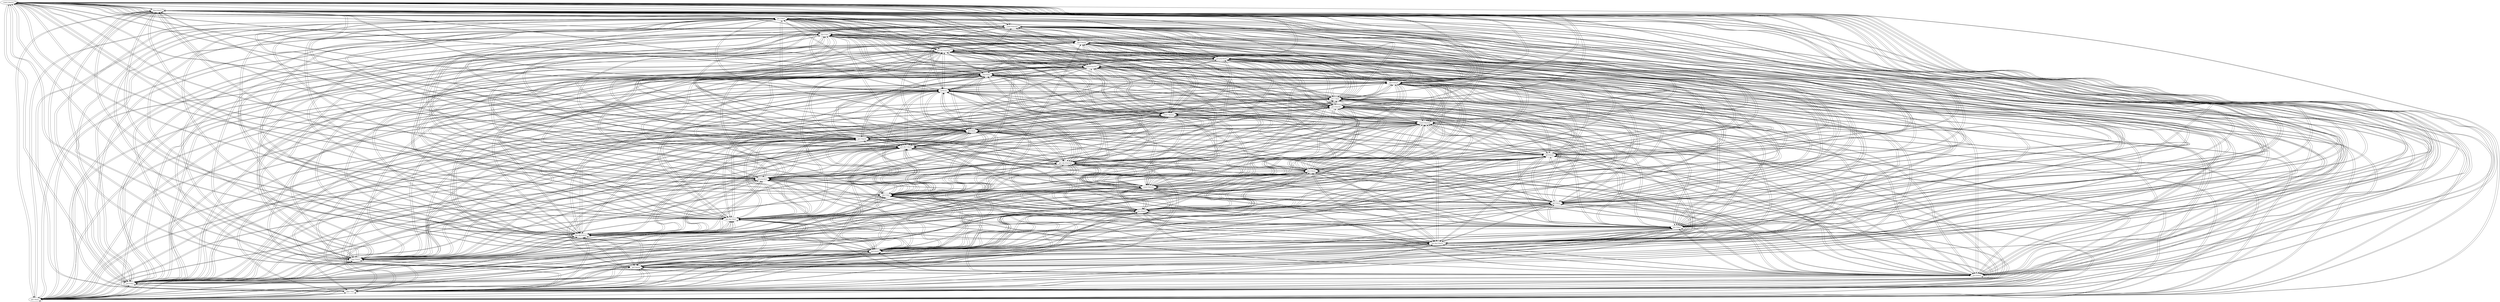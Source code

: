 digraph  {
	node [label="\N"];
	"cond.2-kurirE"	 [cell="cond.2",
		label="cond.2-kurire",
		tense=cond,
		weight=0.33];
	"cond.2-kurirE" -> "cond.2-kurirE"	 [weight=0.33];
	"imp.4-kurô"	 [cell="imp.4",
		label="imp.4-kurɔ̃",
		tense=imp,
		weight=0.6];
	"cond.2-kurirE" -> "imp.4-kurô"	 [weight=0.042];
	"ipf.1-kurE"	 [cell="ipf.1",
		label="ipf.1-kure",
		tense=ipf,
		weight=0.56];
	"cond.2-kurirE" -> "ipf.1-kurE"	 [weight=0.0392];
	"sbjv.1-kur"	 [cell="sbjv.1",
		label="sbjv.1-kur",
		tense=sbjv,
		weight=0.5];
	"cond.2-kurirE" -> "sbjv.1-kur"	 [weight=0.04];
	"prs.6-kur"	 [cell="prs.6",
		label="prs.6-kur",
		tense=prs,
		weight=0.5];
	"cond.2-kurirE" -> "prs.6-kur"	 [weight=0.04];
	"pst.6-kurir"	 [cell="pst.6",
		label="pst.6-kurir",
		tense=pst,
		weight=0.86];
	"cond.2-kurirE" -> "pst.6-kurir"	 [weight=0.43];
	"ipf.5-kurjE"	 [cell="ipf.5",
		label="ipf.5-kurje",
		tense=ipf,
		weight=0.43];
	"cond.2-kurirE" -> "ipf.5-kurjE"	 [weight=0.2021];
	"imp.5-kurE"	 [cell="imp.5",
		label="imp.5-kure",
		tense=imp,
		weight=0.6];
	"cond.2-kurirE" -> "imp.5-kurE"	 [weight=0.048];
	"ipf.6-kurE"	 [cell="ipf.6",
		label="ipf.6-kure",
		tense=ipf,
		weight=0.56];
	"cond.2-kurirE" -> "ipf.6-kurE"	 [weight=0.0392];
	"pst.sbj.2-kuris"	 [cell="pst.sbj.2",
		label="pst.sbj.2-kuris",
		tense="pst.sbj",
		weight=0.86];
	"cond.2-kurirE" -> "pst.sbj.2-kuris"	 [weight=0.43];
	"pst.sbj.6-kuris"	 [cell="pst.sbj.6",
		label="pst.sbj.6-kuris",
		tense="pst.sbj",
		weight=0.86];
	"cond.2-kurirE" -> "pst.sbj.6-kuris"	 [weight=0.43];
	"pst.3-kuri"	 [cell="pst.3",
		label="pst.3-kuri",
		tense=pst,
		weight=0.86];
	"cond.2-kurirE" -> "pst.3-kuri"	 [weight=0.43];
	"pst.sbj.3-kuri"	 [cell="pst.sbj.3",
		label="pst.sbj.3-kuri",
		tense="pst.sbj",
		weight=0.86];
	"cond.2-kurirE" -> "pst.sbj.3-kuri"	 [weight=0.43];
	"prs.4-kurô"	 [cell="prs.4",
		label="prs.4-kurɔ̃",
		tense=prs,
		weight=0.6];
	"cond.2-kurirE" -> "prs.4-kurô"	 [weight=0.042];
	"ipf.3-kurE"	 [cell="ipf.3",
		label="ipf.3-kure",
		tense=ipf,
		weight=0.56];
	"cond.2-kurirE" -> "ipf.3-kurE"	 [weight=0.0392];
	"sbjv.3-kur"	 [cell="sbjv.3",
		label="sbjv.3-kur",
		tense=sbjv,
		weight=0.5];
	"cond.2-kurirE" -> "sbjv.3-kur"	 [weight=0.04];
	"cond.3-kurirE"	 [cell="cond.3",
		label="cond.3-kurire",
		tense=cond,
		weight=0.33];
	"cond.2-kurirE" -> "cond.3-kurirE"	 [weight=0.33];
	"pst.pcp-kuri"	 [cell="pst.pcp",
		label="pst.pcp-kuri",
		tense="pst.pcp",
		weight=0.88];
	"cond.2-kurirE" -> "pst.pcp-kuri"	 [weight=0.3696];
	"prs.5-kurE"	 [cell="prs.5",
		label="prs.5-kure",
		tense=prs,
		weight=0.6];
	"cond.2-kurirE" -> "prs.5-kurE"	 [weight=0.048];
	"pst.sbj.4-kurisjô"	 [cell="pst.sbj.4",
		label="pst.sbj.4-kurisjɔ̃",
		tense="pst.sbj",
		weight=0.86];
	"cond.2-kurirE" -> "pst.sbj.4-kurisjô"	 [weight=0.43];
	"ipf.4-kurjô"	 [cell="ipf.4",
		label="ipf.4-kurjɔ̃",
		tense=ipf,
		weight=0.43];
	"cond.2-kurirE" -> "ipf.4-kurjô"	 [weight=0.2021];
	"pst.sbj.1-kuris"	 [cell="pst.sbj.1",
		label="pst.sbj.1-kuris",
		tense="pst.sbj",
		weight=0.86];
	"cond.2-kurirE" -> "pst.sbj.1-kuris"	 [weight=0.43];
	"pst.5-kurit"	 [cell="pst.5",
		label="pst.5-kurit",
		tense=pst,
		weight=0.86];
	"cond.2-kurirE" -> "pst.5-kurit"	 [weight=0.43];
	"ipf.2-kurE"	 [cell="ipf.2",
		label="ipf.2-kure",
		tense=ipf,
		weight=0.56];
	"cond.2-kurirE" -> "ipf.2-kurE"	 [weight=0.0392];
	"cond.5-kurirjE"	 [cell="cond.5",
		label="cond.5-kurirje",
		tense=cond,
		weight=0.33];
	"cond.2-kurirE" -> "cond.5-kurirjE"	 [weight=0.33];
	"cond.1-kurirE"	 [cell="cond.1",
		label="cond.1-kurire",
		tense=cond,
		weight=0.33];
	"cond.2-kurirE" -> "cond.1-kurirE"	 [weight=0.33];
	"pst.4-kurim"	 [cell="pst.4",
		label="pst.4-kurim",
		tense=pst,
		weight=0.86];
	"cond.2-kurirE" -> "pst.4-kurim"	 [weight=0.43];
	"pst.1-kuri"	 [cell="pst.1",
		label="pst.1-kuri",
		tense=pst,
		weight=0.86];
	"cond.2-kurirE" -> "pst.1-kuri"	 [weight=0.43];
	"inf-kurir"	 [cell=inf,
		label="inf-kurir",
		tense=inf,
		weight=1.0];
	"cond.2-kurirE" -> "inf-kurir"	 [weight=0.48];
	"sbjv.4-kurjô"	 [cell="sbjv.4",
		label="sbjv.4-kurjɔ̃",
		tense=sbjv,
		weight=0.43];
	"cond.2-kurirE" -> "sbjv.4-kurjô"	 [weight=0.2021];
	"sbjv.6-kur"	 [cell="sbjv.6",
		label="sbjv.6-kur",
		tense=sbjv,
		weight=0.5];
	"cond.2-kurirE" -> "sbjv.6-kur"	 [weight=0.04];
	"cond.6-kurirE"	 [cell="cond.6",
		label="cond.6-kurire",
		tense=cond,
		weight=0.33];
	"cond.2-kurirE" -> "cond.6-kurirE"	 [weight=0.33];
	"prs.pcp-kurâ"	 [cell="prs.pcp",
		label="prs.pcp-kurɑ̃",
		tense="prs.pcp",
		weight=0.52];
	"cond.2-kurirE" -> "prs.pcp-kurâ"	 [weight=0.0156];
	"pst.sbj.5-kurisjE"	 [cell="pst.sbj.5",
		label="pst.sbj.5-kurisje",
		tense="pst.sbj",
		weight=0.86];
	"cond.2-kurirE" -> "pst.sbj.5-kurisjE"	 [weight=0.43];
	"sbjv.5-kurjE"	 [cell="sbjv.5",
		label="sbjv.5-kurje",
		tense=sbjv,
		weight=0.43];
	"cond.2-kurirE" -> "sbjv.5-kurjE"	 [weight=0.2021];
	"sbjv.2-kur"	 [cell="sbjv.2",
		label="sbjv.2-kur",
		tense=sbjv,
		weight=0.5];
	"cond.2-kurirE" -> "sbjv.2-kur"	 [weight=0.04];
	"cond.4-kurirjô"	 [cell="cond.4",
		label="cond.4-kurirjɔ̃",
		tense=cond,
		weight=0.33];
	"cond.2-kurirE" -> "cond.4-kurirjô"	 [weight=0.33];
	"pst.2-kuri"	 [cell="pst.2",
		label="pst.2-kuri",
		tense=pst,
		weight=0.86];
	"cond.2-kurirE" -> "pst.2-kuri"	 [weight=0.43];
	"imp.4-kurô" -> "cond.2-kurirE"	 [weight=0.0];
	"imp.4-kurô" -> "imp.4-kurô"	 [weight=0.6];
	"imp.4-kurô" -> "ipf.1-kurE"	 [weight=0.56];
	"imp.4-kurô" -> "sbjv.1-kur"	 [weight=0.5];
	"imp.4-kurô" -> "prs.6-kur"	 [weight=0.5];
	"imp.4-kurô" -> "pst.6-kurir"	 [weight=0.0];
	"imp.4-kurô" -> "ipf.5-kurjE"	 [weight=0.43];
	"imp.4-kurô" -> "imp.5-kurE"	 [weight=0.6];
	"imp.4-kurô" -> "ipf.6-kurE"	 [weight=0.56];
	"imp.4-kurô" -> "pst.sbj.2-kuris"	 [weight=0.0];
	"imp.4-kurô" -> "pst.sbj.6-kuris"	 [weight=0.0];
	"imp.4-kurô" -> "pst.3-kuri"	 [weight=0.0];
	"imp.4-kurô" -> "pst.sbj.3-kuri"	 [weight=0.0];
	"imp.4-kurô" -> "prs.4-kurô"	 [weight=0.6];
	"imp.4-kurô" -> "ipf.3-kurE"	 [weight=0.56];
	"imp.4-kurô" -> "sbjv.3-kur"	 [weight=0.5];
	"imp.4-kurô" -> "cond.3-kurirE"	 [weight=0.0];
	"imp.4-kurô" -> "pst.pcp-kuri"	 [weight=0.0088];
	"imp.4-kurô" -> "prs.5-kurE"	 [weight=0.6];
	"imp.4-kurô" -> "pst.sbj.4-kurisjô"	 [weight=0.0];
	"imp.4-kurô" -> "ipf.4-kurjô"	 [weight=0.43];
	"imp.4-kurô" -> "pst.sbj.1-kuris"	 [weight=0.0];
	"imp.4-kurô" -> "pst.5-kurit"	 [weight=0.0];
	"imp.4-kurô" -> "ipf.2-kurE"	 [weight=0.56];
	"imp.4-kurô" -> "cond.5-kurirjE"	 [weight=0.0];
	"imp.4-kurô" -> "cond.1-kurirE"	 [weight=0.0];
	"imp.4-kurô" -> "pst.4-kurim"	 [weight=0.0];
	"imp.4-kurô" -> "pst.1-kuri"	 [weight=0.0];
	"imp.4-kurô" -> "inf-kurir"	 [weight=0.02];
	"imp.4-kurô" -> "sbjv.4-kurjô"	 [weight=0.43];
	"imp.4-kurô" -> "sbjv.6-kur"	 [weight=0.5];
	"imp.4-kurô" -> "cond.6-kurirE"	 [weight=0.0];
	"imp.4-kurô" -> "prs.pcp-kurâ"	 [weight=0.52];
	"imp.4-kurô" -> "pst.sbj.5-kurisjE"	 [weight=0.0];
	"imp.4-kurô" -> "sbjv.5-kurjE"	 [weight=0.43];
	"imp.4-kurô" -> "sbjv.2-kur"	 [weight=0.5];
	"imp.4-kurô" -> "cond.4-kurirjô"	 [weight=0.0];
	"imp.4-kurô" -> "pst.2-kuri"	 [weight=0.0];
	"ipf.1-kurE" -> "cond.2-kurirE"	 [weight=0.0];
	"ipf.1-kurE" -> "imp.4-kurô"	 [weight=0.6];
	"ipf.1-kurE" -> "ipf.1-kurE"	 [weight=0.56];
	"ipf.1-kurE" -> "sbjv.1-kur"	 [weight=0.5];
	"ipf.1-kurE" -> "prs.6-kur"	 [weight=0.5];
	"ipf.1-kurE" -> "pst.6-kurir"	 [weight=0.0];
	"ipf.1-kurE" -> "ipf.5-kurjE"	 [weight=0.43];
	"ipf.1-kurE" -> "imp.5-kurE"	 [weight=0.6];
	"ipf.1-kurE" -> "ipf.6-kurE"	 [weight=0.56];
	"ipf.1-kurE" -> "pst.sbj.2-kuris"	 [weight=0.0];
	"ipf.1-kurE" -> "pst.sbj.6-kuris"	 [weight=0.0];
	"ipf.1-kurE" -> "pst.3-kuri"	 [weight=0.0];
	"ipf.1-kurE" -> "pst.sbj.3-kuri"	 [weight=0.0];
	"ipf.1-kurE" -> "prs.4-kurô"	 [weight=0.6];
	"ipf.1-kurE" -> "ipf.3-kurE"	 [weight=0.56];
	"ipf.1-kurE" -> "sbjv.3-kur"	 [weight=0.5];
	"ipf.1-kurE" -> "cond.3-kurirE"	 [weight=0.0];
	"ipf.1-kurE" -> "pst.pcp-kuri"	 [weight=0.0088];
	"ipf.1-kurE" -> "prs.5-kurE"	 [weight=0.6];
	"ipf.1-kurE" -> "pst.sbj.4-kurisjô"	 [weight=0.0];
	"ipf.1-kurE" -> "ipf.4-kurjô"	 [weight=0.43];
	"ipf.1-kurE" -> "pst.sbj.1-kuris"	 [weight=0.0];
	"ipf.1-kurE" -> "pst.5-kurit"	 [weight=0.0];
	"ipf.1-kurE" -> "ipf.2-kurE"	 [weight=0.56];
	"ipf.1-kurE" -> "cond.5-kurirjE"	 [weight=0.0];
	"ipf.1-kurE" -> "cond.1-kurirE"	 [weight=0.0];
	"ipf.1-kurE" -> "pst.4-kurim"	 [weight=0.0];
	"ipf.1-kurE" -> "pst.1-kuri"	 [weight=0.0];
	"ipf.1-kurE" -> "inf-kurir"	 [weight=0.02];
	"ipf.1-kurE" -> "sbjv.4-kurjô"	 [weight=0.43];
	"ipf.1-kurE" -> "sbjv.6-kur"	 [weight=0.5];
	"ipf.1-kurE" -> "cond.6-kurirE"	 [weight=0.0];
	"ipf.1-kurE" -> "prs.pcp-kurâ"	 [weight=0.52];
	"ipf.1-kurE" -> "pst.sbj.5-kurisjE"	 [weight=0.0];
	"ipf.1-kurE" -> "sbjv.5-kurjE"	 [weight=0.43];
	"ipf.1-kurE" -> "sbjv.2-kur"	 [weight=0.5];
	"ipf.1-kurE" -> "cond.4-kurirjô"	 [weight=0.0];
	"ipf.1-kurE" -> "pst.2-kuri"	 [weight=0.0];
	"sbjv.1-kur" -> "cond.2-kurirE"	 [weight=0.0];
	"sbjv.1-kur" -> "imp.4-kurô"	 [weight=0.6];
	"sbjv.1-kur" -> "ipf.1-kurE"	 [weight=0.56];
	"sbjv.1-kur" -> "sbjv.1-kur"	 [weight=0.5];
	"sbjv.1-kur" -> "prs.6-kur"	 [weight=0.5];
	"sbjv.1-kur" -> "pst.6-kurir"	 [weight=0.0];
	"sbjv.1-kur" -> "ipf.5-kurjE"	 [weight=0.43];
	"sbjv.1-kur" -> "imp.5-kurE"	 [weight=0.6];
	"sbjv.1-kur" -> "ipf.6-kurE"	 [weight=0.56];
	"sbjv.1-kur" -> "pst.sbj.2-kuris"	 [weight=0.0];
	"sbjv.1-kur" -> "pst.sbj.6-kuris"	 [weight=0.0];
	"sbjv.1-kur" -> "pst.3-kuri"	 [weight=0.0];
	"sbjv.1-kur" -> "pst.sbj.3-kuri"	 [weight=0.0];
	"sbjv.1-kur" -> "prs.4-kurô"	 [weight=0.6];
	"sbjv.1-kur" -> "ipf.3-kurE"	 [weight=0.56];
	"sbjv.1-kur" -> "sbjv.3-kur"	 [weight=0.5];
	"sbjv.1-kur" -> "cond.3-kurirE"	 [weight=0.0];
	"sbjv.1-kur" -> "pst.pcp-kuri"	 [weight=0.0088];
	"sbjv.1-kur" -> "prs.5-kurE"	 [weight=0.6];
	"sbjv.1-kur" -> "pst.sbj.4-kurisjô"	 [weight=0.0];
	"sbjv.1-kur" -> "ipf.4-kurjô"	 [weight=0.43];
	"sbjv.1-kur" -> "pst.sbj.1-kuris"	 [weight=0.0];
	"sbjv.1-kur" -> "pst.5-kurit"	 [weight=0.0];
	"sbjv.1-kur" -> "ipf.2-kurE"	 [weight=0.56];
	"sbjv.1-kur" -> "cond.5-kurirjE"	 [weight=0.0];
	"sbjv.1-kur" -> "cond.1-kurirE"	 [weight=0.0];
	"sbjv.1-kur" -> "pst.4-kurim"	 [weight=0.0];
	"sbjv.1-kur" -> "pst.1-kuri"	 [weight=0.0];
	"sbjv.1-kur" -> "inf-kurir"	 [weight=0.01];
	"sbjv.1-kur" -> "sbjv.4-kurjô"	 [weight=0.43];
	"sbjv.1-kur" -> "sbjv.6-kur"	 [weight=0.5];
	"sbjv.1-kur" -> "cond.6-kurirE"	 [weight=0.0];
	"sbjv.1-kur" -> "prs.pcp-kurâ"	 [weight=0.52];
	"sbjv.1-kur" -> "pst.sbj.5-kurisjE"	 [weight=0.0];
	"sbjv.1-kur" -> "sbjv.5-kurjE"	 [weight=0.43];
	"sbjv.1-kur" -> "sbjv.2-kur"	 [weight=0.5];
	"sbjv.1-kur" -> "cond.4-kurirjô"	 [weight=0.0];
	"sbjv.1-kur" -> "pst.2-kuri"	 [weight=0.0];
	"prs.6-kur" -> "cond.2-kurirE"	 [weight=0.0];
	"prs.6-kur" -> "imp.4-kurô"	 [weight=0.6];
	"prs.6-kur" -> "ipf.1-kurE"	 [weight=0.56];
	"prs.6-kur" -> "sbjv.1-kur"	 [weight=0.5];
	"prs.6-kur" -> "prs.6-kur"	 [weight=0.5];
	"prs.6-kur" -> "pst.6-kurir"	 [weight=0.0];
	"prs.6-kur" -> "ipf.5-kurjE"	 [weight=0.43];
	"prs.6-kur" -> "imp.5-kurE"	 [weight=0.6];
	"prs.6-kur" -> "ipf.6-kurE"	 [weight=0.56];
	"prs.6-kur" -> "pst.sbj.2-kuris"	 [weight=0.0];
	"prs.6-kur" -> "pst.sbj.6-kuris"	 [weight=0.0];
	"prs.6-kur" -> "pst.3-kuri"	 [weight=0.0];
	"prs.6-kur" -> "pst.sbj.3-kuri"	 [weight=0.0];
	"prs.6-kur" -> "prs.4-kurô"	 [weight=0.6];
	"prs.6-kur" -> "ipf.3-kurE"	 [weight=0.56];
	"prs.6-kur" -> "sbjv.3-kur"	 [weight=0.5];
	"prs.6-kur" -> "cond.3-kurirE"	 [weight=0.0];
	"prs.6-kur" -> "pst.pcp-kuri"	 [weight=0.0088];
	"prs.6-kur" -> "prs.5-kurE"	 [weight=0.6];
	"prs.6-kur" -> "pst.sbj.4-kurisjô"	 [weight=0.0];
	"prs.6-kur" -> "ipf.4-kurjô"	 [weight=0.43];
	"prs.6-kur" -> "pst.sbj.1-kuris"	 [weight=0.0];
	"prs.6-kur" -> "pst.5-kurit"	 [weight=0.0];
	"prs.6-kur" -> "ipf.2-kurE"	 [weight=0.56];
	"prs.6-kur" -> "cond.5-kurirjE"	 [weight=0.0];
	"prs.6-kur" -> "cond.1-kurirE"	 [weight=0.0];
	"prs.6-kur" -> "pst.4-kurim"	 [weight=0.0];
	"prs.6-kur" -> "pst.1-kuri"	 [weight=0.0];
	"prs.6-kur" -> "inf-kurir"	 [weight=0.01];
	"prs.6-kur" -> "sbjv.4-kurjô"	 [weight=0.43];
	"prs.6-kur" -> "sbjv.6-kur"	 [weight=0.5];
	"prs.6-kur" -> "cond.6-kurirE"	 [weight=0.0];
	"prs.6-kur" -> "prs.pcp-kurâ"	 [weight=0.52];
	"prs.6-kur" -> "pst.sbj.5-kurisjE"	 [weight=0.0];
	"prs.6-kur" -> "sbjv.5-kurjE"	 [weight=0.43];
	"prs.6-kur" -> "sbjv.2-kur"	 [weight=0.5];
	"prs.6-kur" -> "cond.4-kurirjô"	 [weight=0.0];
	"prs.6-kur" -> "pst.2-kuri"	 [weight=0.0];
	"pst.6-kurir" -> "cond.2-kurirE"	 [weight=0.3135];
	"pst.6-kurir" -> "imp.4-kurô"	 [weight=0.228];
	"pst.6-kurir" -> "ipf.1-kurE"	 [weight=0.2128];
	"pst.6-kurir" -> "sbjv.1-kur"	 [weight=0.185];
	"pst.6-kurir" -> "prs.6-kur"	 [weight=0.185];
	"pst.6-kurir" -> "pst.6-kurir"	 [weight=0.86];
	"pst.6-kurir" -> "ipf.5-kurjE"	 [weight=0.0215];
	"pst.6-kurir" -> "imp.5-kurE"	 [weight=0.228];
	"pst.6-kurir" -> "ipf.6-kurE"	 [weight=0.2128];
	"pst.6-kurir" -> "pst.sbj.2-kuris"	 [weight=0.86];
	"pst.6-kurir" -> "pst.sbj.6-kuris"	 [weight=0.86];
	"pst.6-kurir" -> "pst.3-kuri"	 [weight=0.86];
	"pst.6-kurir" -> "pst.sbj.3-kuri"	 [weight=0.86];
	"pst.6-kurir" -> "prs.4-kurô"	 [weight=0.228];
	"pst.6-kurir" -> "ipf.3-kurE"	 [weight=0.2128];
	"pst.6-kurir" -> "sbjv.3-kur"	 [weight=0.185];
	"pst.6-kurir" -> "cond.3-kurirE"	 [weight=0.3135];
	"pst.6-kurir" -> "pst.pcp-kuri"	 [weight=0.88];
	"pst.6-kurir" -> "prs.5-kurE"	 [weight=0.228];
	"pst.6-kurir" -> "pst.sbj.4-kurisjô"	 [weight=0.86];
	"pst.6-kurir" -> "ipf.4-kurjô"	 [weight=0.0215];
	"pst.6-kurir" -> "pst.sbj.1-kuris"	 [weight=0.86];
	"pst.6-kurir" -> "pst.5-kurit"	 [weight=0.86];
	"pst.6-kurir" -> "ipf.2-kurE"	 [weight=0.2128];
	"pst.6-kurir" -> "cond.5-kurirjE"	 [weight=0.3135];
	"pst.6-kurir" -> "cond.1-kurirE"	 [weight=0.3135];
	"pst.6-kurir" -> "pst.4-kurim"	 [weight=0.86];
	"pst.6-kurir" -> "pst.1-kuri"	 [weight=0.86];
	"pst.6-kurir" -> "inf-kurir"	 [weight=1.0];
	"pst.6-kurir" -> "sbjv.4-kurjô"	 [weight=0.0215];
	"pst.6-kurir" -> "sbjv.6-kur"	 [weight=0.185];
	"pst.6-kurir" -> "cond.6-kurirE"	 [weight=0.3135];
	"pst.6-kurir" -> "prs.pcp-kurâ"	 [weight=0.1404];
	"pst.6-kurir" -> "pst.sbj.5-kurisjE"	 [weight=0.86];
	"pst.6-kurir" -> "sbjv.5-kurjE"	 [weight=0.0215];
	"pst.6-kurir" -> "sbjv.2-kur"	 [weight=0.185];
	"pst.6-kurir" -> "cond.4-kurirjô"	 [weight=0.3135];
	"pst.6-kurir" -> "pst.2-kuri"	 [weight=0.86];
	"ipf.5-kurjE" -> "cond.2-kurirE"	 [weight=0.0066];
	"ipf.5-kurjE" -> "imp.4-kurô"	 [weight=0.552];
	"ipf.5-kurjE" -> "ipf.1-kurE"	 [weight=0.5152];
	"ipf.5-kurjE" -> "sbjv.1-kur"	 [weight=0.475];
	"ipf.5-kurjE" -> "prs.6-kur"	 [weight=0.415];
	"ipf.5-kurjE" -> "pst.6-kurir"	 [weight=0.0];
	"ipf.5-kurjE" -> "ipf.5-kurjE"	 [weight=0.43];
	"ipf.5-kurjE" -> "imp.5-kurE"	 [weight=0.552];
	"ipf.5-kurjE" -> "ipf.6-kurE"	 [weight=0.5152];
	"ipf.5-kurjE" -> "pst.sbj.2-kuris"	 [weight=0.0];
	"ipf.5-kurjE" -> "pst.sbj.6-kuris"	 [weight=0.0];
	"ipf.5-kurjE" -> "pst.3-kuri"	 [weight=0.0];
	"ipf.5-kurjE" -> "pst.sbj.3-kuri"	 [weight=0.0];
	"ipf.5-kurjE" -> "prs.4-kurô"	 [weight=0.552];
	"ipf.5-kurjE" -> "ipf.3-kurE"	 [weight=0.5152];
	"ipf.5-kurjE" -> "sbjv.3-kur"	 [weight=0.475];
	"ipf.5-kurjE" -> "cond.3-kurirE"	 [weight=0.0066];
	"ipf.5-kurjE" -> "pst.pcp-kuri"	 [weight=0.0088];
	"ipf.5-kurjE" -> "prs.5-kurE"	 [weight=0.552];
	"ipf.5-kurjE" -> "pst.sbj.4-kurisjô"	 [weight=0.0];
	"ipf.5-kurjE" -> "ipf.4-kurjô"	 [weight=0.43];
	"ipf.5-kurjE" -> "pst.sbj.1-kuris"	 [weight=0.0];
	"ipf.5-kurjE" -> "pst.5-kurit"	 [weight=0.0];
	"ipf.5-kurjE" -> "ipf.2-kurE"	 [weight=0.5152];
	"ipf.5-kurjE" -> "cond.5-kurirjE"	 [weight=0.0066];
	"ipf.5-kurjE" -> "cond.1-kurirE"	 [weight=0.0066];
	"ipf.5-kurjE" -> "pst.4-kurim"	 [weight=0.0];
	"ipf.5-kurjE" -> "pst.1-kuri"	 [weight=0.0];
	"ipf.5-kurjE" -> "inf-kurir"	 [weight=0.02];
	"ipf.5-kurjE" -> "sbjv.4-kurjô"	 [weight=0.43];
	"ipf.5-kurjE" -> "sbjv.6-kur"	 [weight=0.475];
	"ipf.5-kurjE" -> "cond.6-kurirE"	 [weight=0.0066];
	"ipf.5-kurjE" -> "prs.pcp-kurâ"	 [weight=0.4784];
	"ipf.5-kurjE" -> "pst.sbj.5-kurisjE"	 [weight=0.0];
	"ipf.5-kurjE" -> "sbjv.5-kurjE"	 [weight=0.43];
	"ipf.5-kurjE" -> "sbjv.2-kur"	 [weight=0.475];
	"ipf.5-kurjE" -> "cond.4-kurirjô"	 [weight=0.0066];
	"ipf.5-kurjE" -> "pst.2-kuri"	 [weight=0.0];
	"imp.5-kurE" -> "cond.2-kurirE"	 [weight=0.0];
	"imp.5-kurE" -> "imp.4-kurô"	 [weight=0.6];
	"imp.5-kurE" -> "ipf.1-kurE"	 [weight=0.56];
	"imp.5-kurE" -> "sbjv.1-kur"	 [weight=0.5];
	"imp.5-kurE" -> "prs.6-kur"	 [weight=0.5];
	"imp.5-kurE" -> "pst.6-kurir"	 [weight=0.0];
	"imp.5-kurE" -> "ipf.5-kurjE"	 [weight=0.43];
	"imp.5-kurE" -> "imp.5-kurE"	 [weight=0.6];
	"imp.5-kurE" -> "ipf.6-kurE"	 [weight=0.56];
	"imp.5-kurE" -> "pst.sbj.2-kuris"	 [weight=0.0];
	"imp.5-kurE" -> "pst.sbj.6-kuris"	 [weight=0.0];
	"imp.5-kurE" -> "pst.3-kuri"	 [weight=0.0];
	"imp.5-kurE" -> "pst.sbj.3-kuri"	 [weight=0.0];
	"imp.5-kurE" -> "prs.4-kurô"	 [weight=0.6];
	"imp.5-kurE" -> "ipf.3-kurE"	 [weight=0.56];
	"imp.5-kurE" -> "sbjv.3-kur"	 [weight=0.5];
	"imp.5-kurE" -> "cond.3-kurirE"	 [weight=0.0];
	"imp.5-kurE" -> "pst.pcp-kuri"	 [weight=0.0088];
	"imp.5-kurE" -> "prs.5-kurE"	 [weight=0.6];
	"imp.5-kurE" -> "pst.sbj.4-kurisjô"	 [weight=0.0];
	"imp.5-kurE" -> "ipf.4-kurjô"	 [weight=0.43];
	"imp.5-kurE" -> "pst.sbj.1-kuris"	 [weight=0.0];
	"imp.5-kurE" -> "pst.5-kurit"	 [weight=0.0];
	"imp.5-kurE" -> "ipf.2-kurE"	 [weight=0.56];
	"imp.5-kurE" -> "cond.5-kurirjE"	 [weight=0.0];
	"imp.5-kurE" -> "cond.1-kurirE"	 [weight=0.0];
	"imp.5-kurE" -> "pst.4-kurim"	 [weight=0.0];
	"imp.5-kurE" -> "pst.1-kuri"	 [weight=0.0];
	"imp.5-kurE" -> "inf-kurir"	 [weight=0.02];
	"imp.5-kurE" -> "sbjv.4-kurjô"	 [weight=0.43];
	"imp.5-kurE" -> "sbjv.6-kur"	 [weight=0.5];
	"imp.5-kurE" -> "cond.6-kurirE"	 [weight=0.0];
	"imp.5-kurE" -> "prs.pcp-kurâ"	 [weight=0.52];
	"imp.5-kurE" -> "pst.sbj.5-kurisjE"	 [weight=0.0];
	"imp.5-kurE" -> "sbjv.5-kurjE"	 [weight=0.43];
	"imp.5-kurE" -> "sbjv.2-kur"	 [weight=0.5];
	"imp.5-kurE" -> "cond.4-kurirjô"	 [weight=0.0];
	"imp.5-kurE" -> "pst.2-kuri"	 [weight=0.0];
	"ipf.6-kurE" -> "cond.2-kurirE"	 [weight=0.0];
	"ipf.6-kurE" -> "imp.4-kurô"	 [weight=0.6];
	"ipf.6-kurE" -> "ipf.1-kurE"	 [weight=0.56];
	"ipf.6-kurE" -> "sbjv.1-kur"	 [weight=0.5];
	"ipf.6-kurE" -> "prs.6-kur"	 [weight=0.5];
	"ipf.6-kurE" -> "pst.6-kurir"	 [weight=0.0];
	"ipf.6-kurE" -> "ipf.5-kurjE"	 [weight=0.43];
	"ipf.6-kurE" -> "imp.5-kurE"	 [weight=0.6];
	"ipf.6-kurE" -> "ipf.6-kurE"	 [weight=0.56];
	"ipf.6-kurE" -> "pst.sbj.2-kuris"	 [weight=0.0];
	"ipf.6-kurE" -> "pst.sbj.6-kuris"	 [weight=0.0];
	"ipf.6-kurE" -> "pst.3-kuri"	 [weight=0.0];
	"ipf.6-kurE" -> "pst.sbj.3-kuri"	 [weight=0.0];
	"ipf.6-kurE" -> "prs.4-kurô"	 [weight=0.6];
	"ipf.6-kurE" -> "ipf.3-kurE"	 [weight=0.56];
	"ipf.6-kurE" -> "sbjv.3-kur"	 [weight=0.5];
	"ipf.6-kurE" -> "cond.3-kurirE"	 [weight=0.0];
	"ipf.6-kurE" -> "pst.pcp-kuri"	 [weight=0.0088];
	"ipf.6-kurE" -> "prs.5-kurE"	 [weight=0.6];
	"ipf.6-kurE" -> "pst.sbj.4-kurisjô"	 [weight=0.0];
	"ipf.6-kurE" -> "ipf.4-kurjô"	 [weight=0.43];
	"ipf.6-kurE" -> "pst.sbj.1-kuris"	 [weight=0.0];
	"ipf.6-kurE" -> "pst.5-kurit"	 [weight=0.0];
	"ipf.6-kurE" -> "ipf.2-kurE"	 [weight=0.56];
	"ipf.6-kurE" -> "cond.5-kurirjE"	 [weight=0.0];
	"ipf.6-kurE" -> "cond.1-kurirE"	 [weight=0.0];
	"ipf.6-kurE" -> "pst.4-kurim"	 [weight=0.0];
	"ipf.6-kurE" -> "pst.1-kuri"	 [weight=0.0];
	"ipf.6-kurE" -> "inf-kurir"	 [weight=0.02];
	"ipf.6-kurE" -> "sbjv.4-kurjô"	 [weight=0.43];
	"ipf.6-kurE" -> "sbjv.6-kur"	 [weight=0.5];
	"ipf.6-kurE" -> "cond.6-kurirE"	 [weight=0.0];
	"ipf.6-kurE" -> "prs.pcp-kurâ"	 [weight=0.52];
	"ipf.6-kurE" -> "pst.sbj.5-kurisjE"	 [weight=0.0];
	"ipf.6-kurE" -> "sbjv.5-kurjE"	 [weight=0.43];
	"ipf.6-kurE" -> "sbjv.2-kur"	 [weight=0.5];
	"ipf.6-kurE" -> "cond.4-kurirjô"	 [weight=0.0];
	"ipf.6-kurE" -> "pst.2-kuri"	 [weight=0.0];
	"pst.sbj.2-kuris" -> "cond.2-kurirE"	 [weight=0.3135];
	"pst.sbj.2-kuris" -> "imp.4-kurô"	 [weight=0.228];
	"pst.sbj.2-kuris" -> "ipf.1-kurE"	 [weight=0.2128];
	"pst.sbj.2-kuris" -> "sbjv.1-kur"	 [weight=0.185];
	"pst.sbj.2-kuris" -> "prs.6-kur"	 [weight=0.185];
	"pst.sbj.2-kuris" -> "pst.6-kurir"	 [weight=0.86];
	"pst.sbj.2-kuris" -> "ipf.5-kurjE"	 [weight=0.0215];
	"pst.sbj.2-kuris" -> "imp.5-kurE"	 [weight=0.228];
	"pst.sbj.2-kuris" -> "ipf.6-kurE"	 [weight=0.2128];
	"pst.sbj.2-kuris" -> "pst.sbj.2-kuris"	 [weight=0.86];
	"pst.sbj.2-kuris" -> "pst.sbj.6-kuris"	 [weight=0.86];
	"pst.sbj.2-kuris" -> "pst.3-kuri"	 [weight=0.86];
	"pst.sbj.2-kuris" -> "pst.sbj.3-kuri"	 [weight=0.86];
	"pst.sbj.2-kuris" -> "prs.4-kurô"	 [weight=0.228];
	"pst.sbj.2-kuris" -> "ipf.3-kurE"	 [weight=0.2128];
	"pst.sbj.2-kuris" -> "sbjv.3-kur"	 [weight=0.185];
	"pst.sbj.2-kuris" -> "cond.3-kurirE"	 [weight=0.3135];
	"pst.sbj.2-kuris" -> "pst.pcp-kuri"	 [weight=0.88];
	"pst.sbj.2-kuris" -> "prs.5-kurE"	 [weight=0.228];
	"pst.sbj.2-kuris" -> "pst.sbj.4-kurisjô"	 [weight=0.86];
	"pst.sbj.2-kuris" -> "ipf.4-kurjô"	 [weight=0.0215];
	"pst.sbj.2-kuris" -> "pst.sbj.1-kuris"	 [weight=0.86];
	"pst.sbj.2-kuris" -> "pst.5-kurit"	 [weight=0.86];
	"pst.sbj.2-kuris" -> "ipf.2-kurE"	 [weight=0.2128];
	"pst.sbj.2-kuris" -> "cond.5-kurirjE"	 [weight=0.3135];
	"pst.sbj.2-kuris" -> "cond.1-kurirE"	 [weight=0.3135];
	"pst.sbj.2-kuris" -> "pst.4-kurim"	 [weight=0.86];
	"pst.sbj.2-kuris" -> "pst.1-kuri"	 [weight=0.86];
	"pst.sbj.2-kuris" -> "inf-kurir"	 [weight=1.0];
	"pst.sbj.2-kuris" -> "sbjv.4-kurjô"	 [weight=0.0215];
	"pst.sbj.2-kuris" -> "sbjv.6-kur"	 [weight=0.185];
	"pst.sbj.2-kuris" -> "cond.6-kurirE"	 [weight=0.3135];
	"pst.sbj.2-kuris" -> "prs.pcp-kurâ"	 [weight=0.1404];
	"pst.sbj.2-kuris" -> "pst.sbj.5-kurisjE"	 [weight=0.86];
	"pst.sbj.2-kuris" -> "sbjv.5-kurjE"	 [weight=0.0215];
	"pst.sbj.2-kuris" -> "sbjv.2-kur"	 [weight=0.185];
	"pst.sbj.2-kuris" -> "cond.4-kurirjô"	 [weight=0.3135];
	"pst.sbj.2-kuris" -> "pst.2-kuri"	 [weight=0.86];
	"pst.sbj.6-kuris" -> "cond.2-kurirE"	 [weight=0.3135];
	"pst.sbj.6-kuris" -> "imp.4-kurô"	 [weight=0.228];
	"pst.sbj.6-kuris" -> "ipf.1-kurE"	 [weight=0.2128];
	"pst.sbj.6-kuris" -> "sbjv.1-kur"	 [weight=0.185];
	"pst.sbj.6-kuris" -> "prs.6-kur"	 [weight=0.185];
	"pst.sbj.6-kuris" -> "pst.6-kurir"	 [weight=0.86];
	"pst.sbj.6-kuris" -> "ipf.5-kurjE"	 [weight=0.0215];
	"pst.sbj.6-kuris" -> "imp.5-kurE"	 [weight=0.228];
	"pst.sbj.6-kuris" -> "ipf.6-kurE"	 [weight=0.2128];
	"pst.sbj.6-kuris" -> "pst.sbj.2-kuris"	 [weight=0.86];
	"pst.sbj.6-kuris" -> "pst.sbj.6-kuris"	 [weight=0.86];
	"pst.sbj.6-kuris" -> "pst.3-kuri"	 [weight=0.86];
	"pst.sbj.6-kuris" -> "pst.sbj.3-kuri"	 [weight=0.86];
	"pst.sbj.6-kuris" -> "prs.4-kurô"	 [weight=0.228];
	"pst.sbj.6-kuris" -> "ipf.3-kurE"	 [weight=0.2128];
	"pst.sbj.6-kuris" -> "sbjv.3-kur"	 [weight=0.185];
	"pst.sbj.6-kuris" -> "cond.3-kurirE"	 [weight=0.3135];
	"pst.sbj.6-kuris" -> "pst.pcp-kuri"	 [weight=0.88];
	"pst.sbj.6-kuris" -> "prs.5-kurE"	 [weight=0.228];
	"pst.sbj.6-kuris" -> "pst.sbj.4-kurisjô"	 [weight=0.86];
	"pst.sbj.6-kuris" -> "ipf.4-kurjô"	 [weight=0.0215];
	"pst.sbj.6-kuris" -> "pst.sbj.1-kuris"	 [weight=0.86];
	"pst.sbj.6-kuris" -> "pst.5-kurit"	 [weight=0.86];
	"pst.sbj.6-kuris" -> "ipf.2-kurE"	 [weight=0.2128];
	"pst.sbj.6-kuris" -> "cond.5-kurirjE"	 [weight=0.3135];
	"pst.sbj.6-kuris" -> "cond.1-kurirE"	 [weight=0.3135];
	"pst.sbj.6-kuris" -> "pst.4-kurim"	 [weight=0.86];
	"pst.sbj.6-kuris" -> "pst.1-kuri"	 [weight=0.86];
	"pst.sbj.6-kuris" -> "inf-kurir"	 [weight=1.0];
	"pst.sbj.6-kuris" -> "sbjv.4-kurjô"	 [weight=0.0215];
	"pst.sbj.6-kuris" -> "sbjv.6-kur"	 [weight=0.185];
	"pst.sbj.6-kuris" -> "cond.6-kurirE"	 [weight=0.3135];
	"pst.sbj.6-kuris" -> "prs.pcp-kurâ"	 [weight=0.1404];
	"pst.sbj.6-kuris" -> "pst.sbj.5-kurisjE"	 [weight=0.86];
	"pst.sbj.6-kuris" -> "sbjv.5-kurjE"	 [weight=0.0215];
	"pst.sbj.6-kuris" -> "sbjv.2-kur"	 [weight=0.185];
	"pst.sbj.6-kuris" -> "cond.4-kurirjô"	 [weight=0.3135];
	"pst.sbj.6-kuris" -> "pst.2-kuri"	 [weight=0.86];
	"pst.3-kuri" -> "cond.2-kurirE"	 [weight=0.3135];
	"pst.3-kuri" -> "imp.4-kurô"	 [weight=0.228];
	"pst.3-kuri" -> "ipf.1-kurE"	 [weight=0.2128];
	"pst.3-kuri" -> "sbjv.1-kur"	 [weight=0.185];
	"pst.3-kuri" -> "prs.6-kur"	 [weight=0.185];
	"pst.3-kuri" -> "pst.6-kurir"	 [weight=0.86];
	"pst.3-kuri" -> "ipf.5-kurjE"	 [weight=0.0215];
	"pst.3-kuri" -> "imp.5-kurE"	 [weight=0.228];
	"pst.3-kuri" -> "ipf.6-kurE"	 [weight=0.2128];
	"pst.3-kuri" -> "pst.sbj.2-kuris"	 [weight=0.86];
	"pst.3-kuri" -> "pst.sbj.6-kuris"	 [weight=0.86];
	"pst.3-kuri" -> "pst.3-kuri"	 [weight=0.86];
	"pst.3-kuri" -> "pst.sbj.3-kuri"	 [weight=0.86];
	"pst.3-kuri" -> "prs.4-kurô"	 [weight=0.228];
	"pst.3-kuri" -> "ipf.3-kurE"	 [weight=0.2128];
	"pst.3-kuri" -> "sbjv.3-kur"	 [weight=0.185];
	"pst.3-kuri" -> "cond.3-kurirE"	 [weight=0.3135];
	"pst.3-kuri" -> "pst.pcp-kuri"	 [weight=0.88];
	"pst.3-kuri" -> "prs.5-kurE"	 [weight=0.228];
	"pst.3-kuri" -> "pst.sbj.4-kurisjô"	 [weight=0.86];
	"pst.3-kuri" -> "ipf.4-kurjô"	 [weight=0.0215];
	"pst.3-kuri" -> "pst.sbj.1-kuris"	 [weight=0.86];
	"pst.3-kuri" -> "pst.5-kurit"	 [weight=0.86];
	"pst.3-kuri" -> "ipf.2-kurE"	 [weight=0.2128];
	"pst.3-kuri" -> "cond.5-kurirjE"	 [weight=0.3135];
	"pst.3-kuri" -> "cond.1-kurirE"	 [weight=0.3135];
	"pst.3-kuri" -> "pst.4-kurim"	 [weight=0.86];
	"pst.3-kuri" -> "pst.1-kuri"	 [weight=0.86];
	"pst.3-kuri" -> "inf-kurir"	 [weight=1.0];
	"pst.3-kuri" -> "sbjv.4-kurjô"	 [weight=0.0215];
	"pst.3-kuri" -> "sbjv.6-kur"	 [weight=0.185];
	"pst.3-kuri" -> "cond.6-kurirE"	 [weight=0.3135];
	"pst.3-kuri" -> "prs.pcp-kurâ"	 [weight=0.1404];
	"pst.3-kuri" -> "pst.sbj.5-kurisjE"	 [weight=0.86];
	"pst.3-kuri" -> "sbjv.5-kurjE"	 [weight=0.0215];
	"pst.3-kuri" -> "sbjv.2-kur"	 [weight=0.185];
	"pst.3-kuri" -> "cond.4-kurirjô"	 [weight=0.3135];
	"pst.3-kuri" -> "pst.2-kuri"	 [weight=0.86];
	"pst.sbj.3-kuri" -> "cond.2-kurirE"	 [weight=0.3135];
	"pst.sbj.3-kuri" -> "imp.4-kurô"	 [weight=0.228];
	"pst.sbj.3-kuri" -> "ipf.1-kurE"	 [weight=0.2128];
	"pst.sbj.3-kuri" -> "sbjv.1-kur"	 [weight=0.185];
	"pst.sbj.3-kuri" -> "prs.6-kur"	 [weight=0.185];
	"pst.sbj.3-kuri" -> "pst.6-kurir"	 [weight=0.86];
	"pst.sbj.3-kuri" -> "ipf.5-kurjE"	 [weight=0.0215];
	"pst.sbj.3-kuri" -> "imp.5-kurE"	 [weight=0.228];
	"pst.sbj.3-kuri" -> "ipf.6-kurE"	 [weight=0.2128];
	"pst.sbj.3-kuri" -> "pst.sbj.2-kuris"	 [weight=0.86];
	"pst.sbj.3-kuri" -> "pst.sbj.6-kuris"	 [weight=0.86];
	"pst.sbj.3-kuri" -> "pst.3-kuri"	 [weight=0.86];
	"pst.sbj.3-kuri" -> "pst.sbj.3-kuri"	 [weight=0.86];
	"pst.sbj.3-kuri" -> "prs.4-kurô"	 [weight=0.228];
	"pst.sbj.3-kuri" -> "ipf.3-kurE"	 [weight=0.2128];
	"pst.sbj.3-kuri" -> "sbjv.3-kur"	 [weight=0.185];
	"pst.sbj.3-kuri" -> "cond.3-kurirE"	 [weight=0.3135];
	"pst.sbj.3-kuri" -> "pst.pcp-kuri"	 [weight=0.88];
	"pst.sbj.3-kuri" -> "prs.5-kurE"	 [weight=0.228];
	"pst.sbj.3-kuri" -> "pst.sbj.4-kurisjô"	 [weight=0.86];
	"pst.sbj.3-kuri" -> "ipf.4-kurjô"	 [weight=0.0215];
	"pst.sbj.3-kuri" -> "pst.sbj.1-kuris"	 [weight=0.86];
	"pst.sbj.3-kuri" -> "pst.5-kurit"	 [weight=0.86];
	"pst.sbj.3-kuri" -> "ipf.2-kurE"	 [weight=0.2128];
	"pst.sbj.3-kuri" -> "cond.5-kurirjE"	 [weight=0.3135];
	"pst.sbj.3-kuri" -> "cond.1-kurirE"	 [weight=0.3135];
	"pst.sbj.3-kuri" -> "pst.4-kurim"	 [weight=0.86];
	"pst.sbj.3-kuri" -> "pst.1-kuri"	 [weight=0.86];
	"pst.sbj.3-kuri" -> "inf-kurir"	 [weight=1.0];
	"pst.sbj.3-kuri" -> "sbjv.4-kurjô"	 [weight=0.0215];
	"pst.sbj.3-kuri" -> "sbjv.6-kur"	 [weight=0.185];
	"pst.sbj.3-kuri" -> "cond.6-kurirE"	 [weight=0.3135];
	"pst.sbj.3-kuri" -> "prs.pcp-kurâ"	 [weight=0.1404];
	"pst.sbj.3-kuri" -> "pst.sbj.5-kurisjE"	 [weight=0.86];
	"pst.sbj.3-kuri" -> "sbjv.5-kurjE"	 [weight=0.0215];
	"pst.sbj.3-kuri" -> "sbjv.2-kur"	 [weight=0.185];
	"pst.sbj.3-kuri" -> "cond.4-kurirjô"	 [weight=0.3135];
	"pst.sbj.3-kuri" -> "pst.2-kuri"	 [weight=0.86];
	"prs.4-kurô" -> "cond.2-kurirE"	 [weight=0.0];
	"prs.4-kurô" -> "imp.4-kurô"	 [weight=0.6];
	"prs.4-kurô" -> "ipf.1-kurE"	 [weight=0.56];
	"prs.4-kurô" -> "sbjv.1-kur"	 [weight=0.5];
	"prs.4-kurô" -> "prs.6-kur"	 [weight=0.5];
	"prs.4-kurô" -> "pst.6-kurir"	 [weight=0.0];
	"prs.4-kurô" -> "ipf.5-kurjE"	 [weight=0.43];
	"prs.4-kurô" -> "imp.5-kurE"	 [weight=0.6];
	"prs.4-kurô" -> "ipf.6-kurE"	 [weight=0.56];
	"prs.4-kurô" -> "pst.sbj.2-kuris"	 [weight=0.0];
	"prs.4-kurô" -> "pst.sbj.6-kuris"	 [weight=0.0];
	"prs.4-kurô" -> "pst.3-kuri"	 [weight=0.0];
	"prs.4-kurô" -> "pst.sbj.3-kuri"	 [weight=0.0];
	"prs.4-kurô" -> "prs.4-kurô"	 [weight=0.6];
	"prs.4-kurô" -> "ipf.3-kurE"	 [weight=0.56];
	"prs.4-kurô" -> "sbjv.3-kur"	 [weight=0.5];
	"prs.4-kurô" -> "cond.3-kurirE"	 [weight=0.0];
	"prs.4-kurô" -> "pst.pcp-kuri"	 [weight=0.0088];
	"prs.4-kurô" -> "prs.5-kurE"	 [weight=0.6];
	"prs.4-kurô" -> "pst.sbj.4-kurisjô"	 [weight=0.0];
	"prs.4-kurô" -> "ipf.4-kurjô"	 [weight=0.43];
	"prs.4-kurô" -> "pst.sbj.1-kuris"	 [weight=0.0];
	"prs.4-kurô" -> "pst.5-kurit"	 [weight=0.0];
	"prs.4-kurô" -> "ipf.2-kurE"	 [weight=0.56];
	"prs.4-kurô" -> "cond.5-kurirjE"	 [weight=0.0];
	"prs.4-kurô" -> "cond.1-kurirE"	 [weight=0.0];
	"prs.4-kurô" -> "pst.4-kurim"	 [weight=0.0];
	"prs.4-kurô" -> "pst.1-kuri"	 [weight=0.0];
	"prs.4-kurô" -> "inf-kurir"	 [weight=0.02];
	"prs.4-kurô" -> "sbjv.4-kurjô"	 [weight=0.43];
	"prs.4-kurô" -> "sbjv.6-kur"	 [weight=0.5];
	"prs.4-kurô" -> "cond.6-kurirE"	 [weight=0.0];
	"prs.4-kurô" -> "prs.pcp-kurâ"	 [weight=0.52];
	"prs.4-kurô" -> "pst.sbj.5-kurisjE"	 [weight=0.0];
	"prs.4-kurô" -> "sbjv.5-kurjE"	 [weight=0.43];
	"prs.4-kurô" -> "sbjv.2-kur"	 [weight=0.5];
	"prs.4-kurô" -> "cond.4-kurirjô"	 [weight=0.0];
	"prs.4-kurô" -> "pst.2-kuri"	 [weight=0.0];
	"ipf.3-kurE" -> "cond.2-kurirE"	 [weight=0.0];
	"ipf.3-kurE" -> "imp.4-kurô"	 [weight=0.6];
	"ipf.3-kurE" -> "ipf.1-kurE"	 [weight=0.56];
	"ipf.3-kurE" -> "sbjv.1-kur"	 [weight=0.5];
	"ipf.3-kurE" -> "prs.6-kur"	 [weight=0.5];
	"ipf.3-kurE" -> "pst.6-kurir"	 [weight=0.0];
	"ipf.3-kurE" -> "ipf.5-kurjE"	 [weight=0.43];
	"ipf.3-kurE" -> "imp.5-kurE"	 [weight=0.6];
	"ipf.3-kurE" -> "ipf.6-kurE"	 [weight=0.56];
	"ipf.3-kurE" -> "pst.sbj.2-kuris"	 [weight=0.0];
	"ipf.3-kurE" -> "pst.sbj.6-kuris"	 [weight=0.0];
	"ipf.3-kurE" -> "pst.3-kuri"	 [weight=0.0];
	"ipf.3-kurE" -> "pst.sbj.3-kuri"	 [weight=0.0];
	"ipf.3-kurE" -> "prs.4-kurô"	 [weight=0.6];
	"ipf.3-kurE" -> "ipf.3-kurE"	 [weight=0.56];
	"ipf.3-kurE" -> "sbjv.3-kur"	 [weight=0.5];
	"ipf.3-kurE" -> "cond.3-kurirE"	 [weight=0.0];
	"ipf.3-kurE" -> "pst.pcp-kuri"	 [weight=0.0088];
	"ipf.3-kurE" -> "prs.5-kurE"	 [weight=0.6];
	"ipf.3-kurE" -> "pst.sbj.4-kurisjô"	 [weight=0.0];
	"ipf.3-kurE" -> "ipf.4-kurjô"	 [weight=0.43];
	"ipf.3-kurE" -> "pst.sbj.1-kuris"	 [weight=0.0];
	"ipf.3-kurE" -> "pst.5-kurit"	 [weight=0.0];
	"ipf.3-kurE" -> "ipf.2-kurE"	 [weight=0.56];
	"ipf.3-kurE" -> "cond.5-kurirjE"	 [weight=0.0];
	"ipf.3-kurE" -> "cond.1-kurirE"	 [weight=0.0];
	"ipf.3-kurE" -> "pst.4-kurim"	 [weight=0.0];
	"ipf.3-kurE" -> "pst.1-kuri"	 [weight=0.0];
	"ipf.3-kurE" -> "inf-kurir"	 [weight=0.02];
	"ipf.3-kurE" -> "sbjv.4-kurjô"	 [weight=0.43];
	"ipf.3-kurE" -> "sbjv.6-kur"	 [weight=0.5];
	"ipf.3-kurE" -> "cond.6-kurirE"	 [weight=0.0];
	"ipf.3-kurE" -> "prs.pcp-kurâ"	 [weight=0.52];
	"ipf.3-kurE" -> "pst.sbj.5-kurisjE"	 [weight=0.0];
	"ipf.3-kurE" -> "sbjv.5-kurjE"	 [weight=0.43];
	"ipf.3-kurE" -> "sbjv.2-kur"	 [weight=0.5];
	"ipf.3-kurE" -> "cond.4-kurirjô"	 [weight=0.0];
	"ipf.3-kurE" -> "pst.2-kuri"	 [weight=0.0];
	"sbjv.3-kur" -> "cond.2-kurirE"	 [weight=0.0];
	"sbjv.3-kur" -> "imp.4-kurô"	 [weight=0.6];
	"sbjv.3-kur" -> "ipf.1-kurE"	 [weight=0.56];
	"sbjv.3-kur" -> "sbjv.1-kur"	 [weight=0.5];
	"sbjv.3-kur" -> "prs.6-kur"	 [weight=0.5];
	"sbjv.3-kur" -> "pst.6-kurir"	 [weight=0.0];
	"sbjv.3-kur" -> "ipf.5-kurjE"	 [weight=0.43];
	"sbjv.3-kur" -> "imp.5-kurE"	 [weight=0.6];
	"sbjv.3-kur" -> "ipf.6-kurE"	 [weight=0.56];
	"sbjv.3-kur" -> "pst.sbj.2-kuris"	 [weight=0.0];
	"sbjv.3-kur" -> "pst.sbj.6-kuris"	 [weight=0.0];
	"sbjv.3-kur" -> "pst.3-kuri"	 [weight=0.0];
	"sbjv.3-kur" -> "pst.sbj.3-kuri"	 [weight=0.0];
	"sbjv.3-kur" -> "prs.4-kurô"	 [weight=0.6];
	"sbjv.3-kur" -> "ipf.3-kurE"	 [weight=0.56];
	"sbjv.3-kur" -> "sbjv.3-kur"	 [weight=0.5];
	"sbjv.3-kur" -> "cond.3-kurirE"	 [weight=0.0];
	"sbjv.3-kur" -> "pst.pcp-kuri"	 [weight=0.0088];
	"sbjv.3-kur" -> "prs.5-kurE"	 [weight=0.6];
	"sbjv.3-kur" -> "pst.sbj.4-kurisjô"	 [weight=0.0];
	"sbjv.3-kur" -> "ipf.4-kurjô"	 [weight=0.43];
	"sbjv.3-kur" -> "pst.sbj.1-kuris"	 [weight=0.0];
	"sbjv.3-kur" -> "pst.5-kurit"	 [weight=0.0];
	"sbjv.3-kur" -> "ipf.2-kurE"	 [weight=0.56];
	"sbjv.3-kur" -> "cond.5-kurirjE"	 [weight=0.0];
	"sbjv.3-kur" -> "cond.1-kurirE"	 [weight=0.0];
	"sbjv.3-kur" -> "pst.4-kurim"	 [weight=0.0];
	"sbjv.3-kur" -> "pst.1-kuri"	 [weight=0.0];
	"sbjv.3-kur" -> "inf-kurir"	 [weight=0.01];
	"sbjv.3-kur" -> "sbjv.4-kurjô"	 [weight=0.43];
	"sbjv.3-kur" -> "sbjv.6-kur"	 [weight=0.5];
	"sbjv.3-kur" -> "cond.6-kurirE"	 [weight=0.0];
	"sbjv.3-kur" -> "prs.pcp-kurâ"	 [weight=0.52];
	"sbjv.3-kur" -> "pst.sbj.5-kurisjE"	 [weight=0.0];
	"sbjv.3-kur" -> "sbjv.5-kurjE"	 [weight=0.43];
	"sbjv.3-kur" -> "sbjv.2-kur"	 [weight=0.5];
	"sbjv.3-kur" -> "cond.4-kurirjô"	 [weight=0.0];
	"sbjv.3-kur" -> "pst.2-kuri"	 [weight=0.0];
	"cond.3-kurirE" -> "cond.2-kurirE"	 [weight=0.33];
	"cond.3-kurirE" -> "imp.4-kurô"	 [weight=0.042];
	"cond.3-kurirE" -> "ipf.1-kurE"	 [weight=0.0392];
	"cond.3-kurirE" -> "sbjv.1-kur"	 [weight=0.04];
	"cond.3-kurirE" -> "prs.6-kur"	 [weight=0.04];
	"cond.3-kurirE" -> "pst.6-kurir"	 [weight=0.43];
	"cond.3-kurirE" -> "ipf.5-kurjE"	 [weight=0.2021];
	"cond.3-kurirE" -> "imp.5-kurE"	 [weight=0.048];
	"cond.3-kurirE" -> "ipf.6-kurE"	 [weight=0.0392];
	"cond.3-kurirE" -> "pst.sbj.2-kuris"	 [weight=0.43];
	"cond.3-kurirE" -> "pst.sbj.6-kuris"	 [weight=0.43];
	"cond.3-kurirE" -> "pst.3-kuri"	 [weight=0.43];
	"cond.3-kurirE" -> "pst.sbj.3-kuri"	 [weight=0.43];
	"cond.3-kurirE" -> "prs.4-kurô"	 [weight=0.042];
	"cond.3-kurirE" -> "ipf.3-kurE"	 [weight=0.0392];
	"cond.3-kurirE" -> "sbjv.3-kur"	 [weight=0.04];
	"cond.3-kurirE" -> "cond.3-kurirE"	 [weight=0.33];
	"cond.3-kurirE" -> "pst.pcp-kuri"	 [weight=0.3696];
	"cond.3-kurirE" -> "prs.5-kurE"	 [weight=0.048];
	"cond.3-kurirE" -> "pst.sbj.4-kurisjô"	 [weight=0.43];
	"cond.3-kurirE" -> "ipf.4-kurjô"	 [weight=0.2021];
	"cond.3-kurirE" -> "pst.sbj.1-kuris"	 [weight=0.43];
	"cond.3-kurirE" -> "pst.5-kurit"	 [weight=0.43];
	"cond.3-kurirE" -> "ipf.2-kurE"	 [weight=0.0392];
	"cond.3-kurirE" -> "cond.5-kurirjE"	 [weight=0.33];
	"cond.3-kurirE" -> "cond.1-kurirE"	 [weight=0.33];
	"cond.3-kurirE" -> "pst.4-kurim"	 [weight=0.43];
	"cond.3-kurirE" -> "pst.1-kuri"	 [weight=0.43];
	"cond.3-kurirE" -> "inf-kurir"	 [weight=0.48];
	"cond.3-kurirE" -> "sbjv.4-kurjô"	 [weight=0.2021];
	"cond.3-kurirE" -> "sbjv.6-kur"	 [weight=0.04];
	"cond.3-kurirE" -> "cond.6-kurirE"	 [weight=0.33];
	"cond.3-kurirE" -> "prs.pcp-kurâ"	 [weight=0.0156];
	"cond.3-kurirE" -> "pst.sbj.5-kurisjE"	 [weight=0.43];
	"cond.3-kurirE" -> "sbjv.5-kurjE"	 [weight=0.2021];
	"cond.3-kurirE" -> "sbjv.2-kur"	 [weight=0.04];
	"cond.3-kurirE" -> "cond.4-kurirjô"	 [weight=0.33];
	"cond.3-kurirE" -> "pst.2-kuri"	 [weight=0.43];
	"pst.pcp-kuri" -> "cond.2-kurirE"	 [weight=0.33];
	"pst.pcp-kuri" -> "imp.4-kurô"	 [weight=0.0];
	"pst.pcp-kuri" -> "ipf.1-kurE"	 [weight=0.0];
	"pst.pcp-kuri" -> "sbjv.1-kur"	 [weight=0.13];
	"pst.pcp-kuri" -> "prs.6-kur"	 [weight=0.13];
	"pst.pcp-kuri" -> "pst.6-kurir"	 [weight=0.86];
	"pst.pcp-kuri" -> "ipf.5-kurjE"	 [weight=0.0215];
	"pst.pcp-kuri" -> "imp.5-kurE"	 [weight=0.0];
	"pst.pcp-kuri" -> "ipf.6-kurE"	 [weight=0.0];
	"pst.pcp-kuri" -> "pst.sbj.2-kuris"	 [weight=0.86];
	"pst.pcp-kuri" -> "pst.sbj.6-kuris"	 [weight=0.86];
	"pst.pcp-kuri" -> "pst.3-kuri"	 [weight=0.86];
	"pst.pcp-kuri" -> "pst.sbj.3-kuri"	 [weight=0.86];
	"pst.pcp-kuri" -> "prs.4-kurô"	 [weight=0.0];
	"pst.pcp-kuri" -> "ipf.3-kurE"	 [weight=0.0];
	"pst.pcp-kuri" -> "sbjv.3-kur"	 [weight=0.13];
	"pst.pcp-kuri" -> "cond.3-kurirE"	 [weight=0.33];
	"pst.pcp-kuri" -> "pst.pcp-kuri"	 [weight=0.88];
	"pst.pcp-kuri" -> "prs.5-kurE"	 [weight=0.0];
	"pst.pcp-kuri" -> "pst.sbj.4-kurisjô"	 [weight=0.86];
	"pst.pcp-kuri" -> "ipf.4-kurjô"	 [weight=0.0215];
	"pst.pcp-kuri" -> "pst.sbj.1-kuris"	 [weight=0.86];
	"pst.pcp-kuri" -> "pst.5-kurit"	 [weight=0.86];
	"pst.pcp-kuri" -> "ipf.2-kurE"	 [weight=0.0];
	"pst.pcp-kuri" -> "cond.5-kurirjE"	 [weight=0.33];
	"pst.pcp-kuri" -> "cond.1-kurirE"	 [weight=0.33];
	"pst.pcp-kuri" -> "pst.4-kurim"	 [weight=0.86];
	"pst.pcp-kuri" -> "pst.1-kuri"	 [weight=0.86];
	"pst.pcp-kuri" -> "inf-kurir"	 [weight=0.07];
	"pst.pcp-kuri" -> "sbjv.4-kurjô"	 [weight=0.0215];
	"pst.pcp-kuri" -> "sbjv.6-kur"	 [weight=0.13];
	"pst.pcp-kuri" -> "cond.6-kurirE"	 [weight=0.33];
	"pst.pcp-kuri" -> "prs.pcp-kurâ"	 [weight=0.0];
	"pst.pcp-kuri" -> "pst.sbj.5-kurisjE"	 [weight=0.86];
	"pst.pcp-kuri" -> "sbjv.5-kurjE"	 [weight=0.0215];
	"pst.pcp-kuri" -> "sbjv.2-kur"	 [weight=0.13];
	"pst.pcp-kuri" -> "cond.4-kurirjô"	 [weight=0.33];
	"pst.pcp-kuri" -> "pst.2-kuri"	 [weight=0.86];
	"prs.5-kurE" -> "cond.2-kurirE"	 [weight=0.0];
	"prs.5-kurE" -> "imp.4-kurô"	 [weight=0.6];
	"prs.5-kurE" -> "ipf.1-kurE"	 [weight=0.56];
	"prs.5-kurE" -> "sbjv.1-kur"	 [weight=0.5];
	"prs.5-kurE" -> "prs.6-kur"	 [weight=0.5];
	"prs.5-kurE" -> "pst.6-kurir"	 [weight=0.0];
	"prs.5-kurE" -> "ipf.5-kurjE"	 [weight=0.43];
	"prs.5-kurE" -> "imp.5-kurE"	 [weight=0.6];
	"prs.5-kurE" -> "ipf.6-kurE"	 [weight=0.56];
	"prs.5-kurE" -> "pst.sbj.2-kuris"	 [weight=0.0];
	"prs.5-kurE" -> "pst.sbj.6-kuris"	 [weight=0.0];
	"prs.5-kurE" -> "pst.3-kuri"	 [weight=0.0];
	"prs.5-kurE" -> "pst.sbj.3-kuri"	 [weight=0.0];
	"prs.5-kurE" -> "prs.4-kurô"	 [weight=0.6];
	"prs.5-kurE" -> "ipf.3-kurE"	 [weight=0.56];
	"prs.5-kurE" -> "sbjv.3-kur"	 [weight=0.5];
	"prs.5-kurE" -> "cond.3-kurirE"	 [weight=0.0];
	"prs.5-kurE" -> "pst.pcp-kuri"	 [weight=0.0088];
	"prs.5-kurE" -> "prs.5-kurE"	 [weight=0.6];
	"prs.5-kurE" -> "pst.sbj.4-kurisjô"	 [weight=0.0];
	"prs.5-kurE" -> "ipf.4-kurjô"	 [weight=0.43];
	"prs.5-kurE" -> "pst.sbj.1-kuris"	 [weight=0.0];
	"prs.5-kurE" -> "pst.5-kurit"	 [weight=0.0];
	"prs.5-kurE" -> "ipf.2-kurE"	 [weight=0.56];
	"prs.5-kurE" -> "cond.5-kurirjE"	 [weight=0.0];
	"prs.5-kurE" -> "cond.1-kurirE"	 [weight=0.0];
	"prs.5-kurE" -> "pst.4-kurim"	 [weight=0.0];
	"prs.5-kurE" -> "pst.1-kuri"	 [weight=0.0];
	"prs.5-kurE" -> "inf-kurir"	 [weight=0.02];
	"prs.5-kurE" -> "sbjv.4-kurjô"	 [weight=0.43];
	"prs.5-kurE" -> "sbjv.6-kur"	 [weight=0.5];
	"prs.5-kurE" -> "cond.6-kurirE"	 [weight=0.0];
	"prs.5-kurE" -> "prs.pcp-kurâ"	 [weight=0.52];
	"prs.5-kurE" -> "pst.sbj.5-kurisjE"	 [weight=0.0];
	"prs.5-kurE" -> "sbjv.5-kurjE"	 [weight=0.43];
	"prs.5-kurE" -> "sbjv.2-kur"	 [weight=0.5];
	"prs.5-kurE" -> "cond.4-kurirjô"	 [weight=0.0];
	"prs.5-kurE" -> "pst.2-kuri"	 [weight=0.0];
	"pst.sbj.4-kurisjô" -> "cond.2-kurirE"	 [weight=0.3135];
	"pst.sbj.4-kurisjô" -> "imp.4-kurô"	 [weight=0.228];
	"pst.sbj.4-kurisjô" -> "ipf.1-kurE"	 [weight=0.2128];
	"pst.sbj.4-kurisjô" -> "sbjv.1-kur"	 [weight=0.185];
	"pst.sbj.4-kurisjô" -> "prs.6-kur"	 [weight=0.185];
	"pst.sbj.4-kurisjô" -> "pst.6-kurir"	 [weight=0.86];
	"pst.sbj.4-kurisjô" -> "ipf.5-kurjE"	 [weight=0.0215];
	"pst.sbj.4-kurisjô" -> "imp.5-kurE"	 [weight=0.228];
	"pst.sbj.4-kurisjô" -> "ipf.6-kurE"	 [weight=0.2128];
	"pst.sbj.4-kurisjô" -> "pst.sbj.2-kuris"	 [weight=0.86];
	"pst.sbj.4-kurisjô" -> "pst.sbj.6-kuris"	 [weight=0.86];
	"pst.sbj.4-kurisjô" -> "pst.3-kuri"	 [weight=0.86];
	"pst.sbj.4-kurisjô" -> "pst.sbj.3-kuri"	 [weight=0.86];
	"pst.sbj.4-kurisjô" -> "prs.4-kurô"	 [weight=0.228];
	"pst.sbj.4-kurisjô" -> "ipf.3-kurE"	 [weight=0.2128];
	"pst.sbj.4-kurisjô" -> "sbjv.3-kur"	 [weight=0.185];
	"pst.sbj.4-kurisjô" -> "cond.3-kurirE"	 [weight=0.3135];
	"pst.sbj.4-kurisjô" -> "pst.pcp-kuri"	 [weight=0.88];
	"pst.sbj.4-kurisjô" -> "prs.5-kurE"	 [weight=0.228];
	"pst.sbj.4-kurisjô" -> "pst.sbj.4-kurisjô"	 [weight=0.86];
	"pst.sbj.4-kurisjô" -> "ipf.4-kurjô"	 [weight=0.0215];
	"pst.sbj.4-kurisjô" -> "pst.sbj.1-kuris"	 [weight=0.86];
	"pst.sbj.4-kurisjô" -> "pst.5-kurit"	 [weight=0.86];
	"pst.sbj.4-kurisjô" -> "ipf.2-kurE"	 [weight=0.2128];
	"pst.sbj.4-kurisjô" -> "cond.5-kurirjE"	 [weight=0.3135];
	"pst.sbj.4-kurisjô" -> "cond.1-kurirE"	 [weight=0.3135];
	"pst.sbj.4-kurisjô" -> "pst.4-kurim"	 [weight=0.86];
	"pst.sbj.4-kurisjô" -> "pst.1-kuri"	 [weight=0.86];
	"pst.sbj.4-kurisjô" -> "inf-kurir"	 [weight=1.0];
	"pst.sbj.4-kurisjô" -> "sbjv.4-kurjô"	 [weight=0.0215];
	"pst.sbj.4-kurisjô" -> "sbjv.6-kur"	 [weight=0.185];
	"pst.sbj.4-kurisjô" -> "cond.6-kurirE"	 [weight=0.3135];
	"pst.sbj.4-kurisjô" -> "prs.pcp-kurâ"	 [weight=0.1404];
	"pst.sbj.4-kurisjô" -> "pst.sbj.5-kurisjE"	 [weight=0.86];
	"pst.sbj.4-kurisjô" -> "sbjv.5-kurjE"	 [weight=0.0215];
	"pst.sbj.4-kurisjô" -> "sbjv.2-kur"	 [weight=0.185];
	"pst.sbj.4-kurisjô" -> "cond.4-kurirjô"	 [weight=0.3135];
	"pst.sbj.4-kurisjô" -> "pst.2-kuri"	 [weight=0.86];
	"ipf.4-kurjô" -> "cond.2-kurirE"	 [weight=0.0066];
	"ipf.4-kurjô" -> "imp.4-kurô"	 [weight=0.552];
	"ipf.4-kurjô" -> "ipf.1-kurE"	 [weight=0.5152];
	"ipf.4-kurjô" -> "sbjv.1-kur"	 [weight=0.475];
	"ipf.4-kurjô" -> "prs.6-kur"	 [weight=0.415];
	"ipf.4-kurjô" -> "pst.6-kurir"	 [weight=0.0];
	"ipf.4-kurjô" -> "ipf.5-kurjE"	 [weight=0.43];
	"ipf.4-kurjô" -> "imp.5-kurE"	 [weight=0.552];
	"ipf.4-kurjô" -> "ipf.6-kurE"	 [weight=0.5152];
	"ipf.4-kurjô" -> "pst.sbj.2-kuris"	 [weight=0.0];
	"ipf.4-kurjô" -> "pst.sbj.6-kuris"	 [weight=0.0];
	"ipf.4-kurjô" -> "pst.3-kuri"	 [weight=0.0];
	"ipf.4-kurjô" -> "pst.sbj.3-kuri"	 [weight=0.0];
	"ipf.4-kurjô" -> "prs.4-kurô"	 [weight=0.552];
	"ipf.4-kurjô" -> "ipf.3-kurE"	 [weight=0.5152];
	"ipf.4-kurjô" -> "sbjv.3-kur"	 [weight=0.475];
	"ipf.4-kurjô" -> "cond.3-kurirE"	 [weight=0.0066];
	"ipf.4-kurjô" -> "pst.pcp-kuri"	 [weight=0.0088];
	"ipf.4-kurjô" -> "prs.5-kurE"	 [weight=0.552];
	"ipf.4-kurjô" -> "pst.sbj.4-kurisjô"	 [weight=0.0];
	"ipf.4-kurjô" -> "ipf.4-kurjô"	 [weight=0.43];
	"ipf.4-kurjô" -> "pst.sbj.1-kuris"	 [weight=0.0];
	"ipf.4-kurjô" -> "pst.5-kurit"	 [weight=0.0];
	"ipf.4-kurjô" -> "ipf.2-kurE"	 [weight=0.5152];
	"ipf.4-kurjô" -> "cond.5-kurirjE"	 [weight=0.0066];
	"ipf.4-kurjô" -> "cond.1-kurirE"	 [weight=0.0066];
	"ipf.4-kurjô" -> "pst.4-kurim"	 [weight=0.0];
	"ipf.4-kurjô" -> "pst.1-kuri"	 [weight=0.0];
	"ipf.4-kurjô" -> "inf-kurir"	 [weight=0.02];
	"ipf.4-kurjô" -> "sbjv.4-kurjô"	 [weight=0.43];
	"ipf.4-kurjô" -> "sbjv.6-kur"	 [weight=0.475];
	"ipf.4-kurjô" -> "cond.6-kurirE"	 [weight=0.0066];
	"ipf.4-kurjô" -> "prs.pcp-kurâ"	 [weight=0.4784];
	"ipf.4-kurjô" -> "pst.sbj.5-kurisjE"	 [weight=0.0];
	"ipf.4-kurjô" -> "sbjv.5-kurjE"	 [weight=0.43];
	"ipf.4-kurjô" -> "sbjv.2-kur"	 [weight=0.475];
	"ipf.4-kurjô" -> "cond.4-kurirjô"	 [weight=0.0066];
	"ipf.4-kurjô" -> "pst.2-kuri"	 [weight=0.0];
	"pst.sbj.1-kuris" -> "cond.2-kurirE"	 [weight=0.3135];
	"pst.sbj.1-kuris" -> "imp.4-kurô"	 [weight=0.228];
	"pst.sbj.1-kuris" -> "ipf.1-kurE"	 [weight=0.2128];
	"pst.sbj.1-kuris" -> "sbjv.1-kur"	 [weight=0.185];
	"pst.sbj.1-kuris" -> "prs.6-kur"	 [weight=0.185];
	"pst.sbj.1-kuris" -> "pst.6-kurir"	 [weight=0.86];
	"pst.sbj.1-kuris" -> "ipf.5-kurjE"	 [weight=0.0215];
	"pst.sbj.1-kuris" -> "imp.5-kurE"	 [weight=0.228];
	"pst.sbj.1-kuris" -> "ipf.6-kurE"	 [weight=0.2128];
	"pst.sbj.1-kuris" -> "pst.sbj.2-kuris"	 [weight=0.86];
	"pst.sbj.1-kuris" -> "pst.sbj.6-kuris"	 [weight=0.86];
	"pst.sbj.1-kuris" -> "pst.3-kuri"	 [weight=0.86];
	"pst.sbj.1-kuris" -> "pst.sbj.3-kuri"	 [weight=0.86];
	"pst.sbj.1-kuris" -> "prs.4-kurô"	 [weight=0.228];
	"pst.sbj.1-kuris" -> "ipf.3-kurE"	 [weight=0.2128];
	"pst.sbj.1-kuris" -> "sbjv.3-kur"	 [weight=0.185];
	"pst.sbj.1-kuris" -> "cond.3-kurirE"	 [weight=0.3135];
	"pst.sbj.1-kuris" -> "pst.pcp-kuri"	 [weight=0.88];
	"pst.sbj.1-kuris" -> "prs.5-kurE"	 [weight=0.228];
	"pst.sbj.1-kuris" -> "pst.sbj.4-kurisjô"	 [weight=0.86];
	"pst.sbj.1-kuris" -> "ipf.4-kurjô"	 [weight=0.0215];
	"pst.sbj.1-kuris" -> "pst.sbj.1-kuris"	 [weight=0.86];
	"pst.sbj.1-kuris" -> "pst.5-kurit"	 [weight=0.86];
	"pst.sbj.1-kuris" -> "ipf.2-kurE"	 [weight=0.2128];
	"pst.sbj.1-kuris" -> "cond.5-kurirjE"	 [weight=0.3135];
	"pst.sbj.1-kuris" -> "cond.1-kurirE"	 [weight=0.3135];
	"pst.sbj.1-kuris" -> "pst.4-kurim"	 [weight=0.86];
	"pst.sbj.1-kuris" -> "pst.1-kuri"	 [weight=0.86];
	"pst.sbj.1-kuris" -> "inf-kurir"	 [weight=1.0];
	"pst.sbj.1-kuris" -> "sbjv.4-kurjô"	 [weight=0.0215];
	"pst.sbj.1-kuris" -> "sbjv.6-kur"	 [weight=0.185];
	"pst.sbj.1-kuris" -> "cond.6-kurirE"	 [weight=0.3135];
	"pst.sbj.1-kuris" -> "prs.pcp-kurâ"	 [weight=0.1404];
	"pst.sbj.1-kuris" -> "pst.sbj.5-kurisjE"	 [weight=0.86];
	"pst.sbj.1-kuris" -> "sbjv.5-kurjE"	 [weight=0.0215];
	"pst.sbj.1-kuris" -> "sbjv.2-kur"	 [weight=0.185];
	"pst.sbj.1-kuris" -> "cond.4-kurirjô"	 [weight=0.3135];
	"pst.sbj.1-kuris" -> "pst.2-kuri"	 [weight=0.86];
	"pst.5-kurit" -> "cond.2-kurirE"	 [weight=0.3135];
	"pst.5-kurit" -> "imp.4-kurô"	 [weight=0.228];
	"pst.5-kurit" -> "ipf.1-kurE"	 [weight=0.2128];
	"pst.5-kurit" -> "sbjv.1-kur"	 [weight=0.185];
	"pst.5-kurit" -> "prs.6-kur"	 [weight=0.185];
	"pst.5-kurit" -> "pst.6-kurir"	 [weight=0.86];
	"pst.5-kurit" -> "ipf.5-kurjE"	 [weight=0.0215];
	"pst.5-kurit" -> "imp.5-kurE"	 [weight=0.228];
	"pst.5-kurit" -> "ipf.6-kurE"	 [weight=0.2128];
	"pst.5-kurit" -> "pst.sbj.2-kuris"	 [weight=0.86];
	"pst.5-kurit" -> "pst.sbj.6-kuris"	 [weight=0.86];
	"pst.5-kurit" -> "pst.3-kuri"	 [weight=0.86];
	"pst.5-kurit" -> "pst.sbj.3-kuri"	 [weight=0.86];
	"pst.5-kurit" -> "prs.4-kurô"	 [weight=0.228];
	"pst.5-kurit" -> "ipf.3-kurE"	 [weight=0.2128];
	"pst.5-kurit" -> "sbjv.3-kur"	 [weight=0.185];
	"pst.5-kurit" -> "cond.3-kurirE"	 [weight=0.3135];
	"pst.5-kurit" -> "pst.pcp-kuri"	 [weight=0.88];
	"pst.5-kurit" -> "prs.5-kurE"	 [weight=0.228];
	"pst.5-kurit" -> "pst.sbj.4-kurisjô"	 [weight=0.86];
	"pst.5-kurit" -> "ipf.4-kurjô"	 [weight=0.0215];
	"pst.5-kurit" -> "pst.sbj.1-kuris"	 [weight=0.86];
	"pst.5-kurit" -> "pst.5-kurit"	 [weight=0.86];
	"pst.5-kurit" -> "ipf.2-kurE"	 [weight=0.2128];
	"pst.5-kurit" -> "cond.5-kurirjE"	 [weight=0.3135];
	"pst.5-kurit" -> "cond.1-kurirE"	 [weight=0.3135];
	"pst.5-kurit" -> "pst.4-kurim"	 [weight=0.86];
	"pst.5-kurit" -> "pst.1-kuri"	 [weight=0.86];
	"pst.5-kurit" -> "inf-kurir"	 [weight=1.0];
	"pst.5-kurit" -> "sbjv.4-kurjô"	 [weight=0.0215];
	"pst.5-kurit" -> "sbjv.6-kur"	 [weight=0.185];
	"pst.5-kurit" -> "cond.6-kurirE"	 [weight=0.3135];
	"pst.5-kurit" -> "prs.pcp-kurâ"	 [weight=0.1404];
	"pst.5-kurit" -> "pst.sbj.5-kurisjE"	 [weight=0.86];
	"pst.5-kurit" -> "sbjv.5-kurjE"	 [weight=0.0215];
	"pst.5-kurit" -> "sbjv.2-kur"	 [weight=0.185];
	"pst.5-kurit" -> "cond.4-kurirjô"	 [weight=0.3135];
	"pst.5-kurit" -> "pst.2-kuri"	 [weight=0.86];
	"ipf.2-kurE" -> "cond.2-kurirE"	 [weight=0.0];
	"ipf.2-kurE" -> "imp.4-kurô"	 [weight=0.6];
	"ipf.2-kurE" -> "ipf.1-kurE"	 [weight=0.56];
	"ipf.2-kurE" -> "sbjv.1-kur"	 [weight=0.5];
	"ipf.2-kurE" -> "prs.6-kur"	 [weight=0.5];
	"ipf.2-kurE" -> "pst.6-kurir"	 [weight=0.0];
	"ipf.2-kurE" -> "ipf.5-kurjE"	 [weight=0.43];
	"ipf.2-kurE" -> "imp.5-kurE"	 [weight=0.6];
	"ipf.2-kurE" -> "ipf.6-kurE"	 [weight=0.56];
	"ipf.2-kurE" -> "pst.sbj.2-kuris"	 [weight=0.0];
	"ipf.2-kurE" -> "pst.sbj.6-kuris"	 [weight=0.0];
	"ipf.2-kurE" -> "pst.3-kuri"	 [weight=0.0];
	"ipf.2-kurE" -> "pst.sbj.3-kuri"	 [weight=0.0];
	"ipf.2-kurE" -> "prs.4-kurô"	 [weight=0.6];
	"ipf.2-kurE" -> "ipf.3-kurE"	 [weight=0.56];
	"ipf.2-kurE" -> "sbjv.3-kur"	 [weight=0.5];
	"ipf.2-kurE" -> "cond.3-kurirE"	 [weight=0.0];
	"ipf.2-kurE" -> "pst.pcp-kuri"	 [weight=0.0088];
	"ipf.2-kurE" -> "prs.5-kurE"	 [weight=0.6];
	"ipf.2-kurE" -> "pst.sbj.4-kurisjô"	 [weight=0.0];
	"ipf.2-kurE" -> "ipf.4-kurjô"	 [weight=0.43];
	"ipf.2-kurE" -> "pst.sbj.1-kuris"	 [weight=0.0];
	"ipf.2-kurE" -> "pst.5-kurit"	 [weight=0.0];
	"ipf.2-kurE" -> "ipf.2-kurE"	 [weight=0.56];
	"ipf.2-kurE" -> "cond.5-kurirjE"	 [weight=0.0];
	"ipf.2-kurE" -> "cond.1-kurirE"	 [weight=0.0];
	"ipf.2-kurE" -> "pst.4-kurim"	 [weight=0.0];
	"ipf.2-kurE" -> "pst.1-kuri"	 [weight=0.0];
	"ipf.2-kurE" -> "inf-kurir"	 [weight=0.02];
	"ipf.2-kurE" -> "sbjv.4-kurjô"	 [weight=0.43];
	"ipf.2-kurE" -> "sbjv.6-kur"	 [weight=0.5];
	"ipf.2-kurE" -> "cond.6-kurirE"	 [weight=0.0];
	"ipf.2-kurE" -> "prs.pcp-kurâ"	 [weight=0.52];
	"ipf.2-kurE" -> "pst.sbj.5-kurisjE"	 [weight=0.0];
	"ipf.2-kurE" -> "sbjv.5-kurjE"	 [weight=0.43];
	"ipf.2-kurE" -> "sbjv.2-kur"	 [weight=0.5];
	"ipf.2-kurE" -> "cond.4-kurirjô"	 [weight=0.0];
	"ipf.2-kurE" -> "pst.2-kuri"	 [weight=0.0];
	"cond.5-kurirjE" -> "cond.2-kurirE"	 [weight=0.33];
	"cond.5-kurirjE" -> "imp.4-kurô"	 [weight=0.042];
	"cond.5-kurirjE" -> "ipf.1-kurE"	 [weight=0.0392];
	"cond.5-kurirjE" -> "sbjv.1-kur"	 [weight=0.04];
	"cond.5-kurirjE" -> "prs.6-kur"	 [weight=0.04];
	"cond.5-kurirjE" -> "pst.6-kurir"	 [weight=0.43];
	"cond.5-kurirjE" -> "ipf.5-kurjE"	 [weight=0.2021];
	"cond.5-kurirjE" -> "imp.5-kurE"	 [weight=0.048];
	"cond.5-kurirjE" -> "ipf.6-kurE"	 [weight=0.0392];
	"cond.5-kurirjE" -> "pst.sbj.2-kuris"	 [weight=0.43];
	"cond.5-kurirjE" -> "pst.sbj.6-kuris"	 [weight=0.43];
	"cond.5-kurirjE" -> "pst.3-kuri"	 [weight=0.43];
	"cond.5-kurirjE" -> "pst.sbj.3-kuri"	 [weight=0.43];
	"cond.5-kurirjE" -> "prs.4-kurô"	 [weight=0.042];
	"cond.5-kurirjE" -> "ipf.3-kurE"	 [weight=0.0392];
	"cond.5-kurirjE" -> "sbjv.3-kur"	 [weight=0.04];
	"cond.5-kurirjE" -> "cond.3-kurirE"	 [weight=0.33];
	"cond.5-kurirjE" -> "pst.pcp-kuri"	 [weight=0.3696];
	"cond.5-kurirjE" -> "prs.5-kurE"	 [weight=0.048];
	"cond.5-kurirjE" -> "pst.sbj.4-kurisjô"	 [weight=0.43];
	"cond.5-kurirjE" -> "ipf.4-kurjô"	 [weight=0.2021];
	"cond.5-kurirjE" -> "pst.sbj.1-kuris"	 [weight=0.43];
	"cond.5-kurirjE" -> "pst.5-kurit"	 [weight=0.43];
	"cond.5-kurirjE" -> "ipf.2-kurE"	 [weight=0.0392];
	"cond.5-kurirjE" -> "cond.5-kurirjE"	 [weight=0.33];
	"cond.5-kurirjE" -> "cond.1-kurirE"	 [weight=0.33];
	"cond.5-kurirjE" -> "pst.4-kurim"	 [weight=0.43];
	"cond.5-kurirjE" -> "pst.1-kuri"	 [weight=0.43];
	"cond.5-kurirjE" -> "inf-kurir"	 [weight=0.48];
	"cond.5-kurirjE" -> "sbjv.4-kurjô"	 [weight=0.2021];
	"cond.5-kurirjE" -> "sbjv.6-kur"	 [weight=0.04];
	"cond.5-kurirjE" -> "cond.6-kurirE"	 [weight=0.33];
	"cond.5-kurirjE" -> "prs.pcp-kurâ"	 [weight=0.0156];
	"cond.5-kurirjE" -> "pst.sbj.5-kurisjE"	 [weight=0.43];
	"cond.5-kurirjE" -> "sbjv.5-kurjE"	 [weight=0.2021];
	"cond.5-kurirjE" -> "sbjv.2-kur"	 [weight=0.04];
	"cond.5-kurirjE" -> "cond.4-kurirjô"	 [weight=0.33];
	"cond.5-kurirjE" -> "pst.2-kuri"	 [weight=0.43];
	"cond.1-kurirE" -> "cond.2-kurirE"	 [weight=0.33];
	"cond.1-kurirE" -> "imp.4-kurô"	 [weight=0.042];
	"cond.1-kurirE" -> "ipf.1-kurE"	 [weight=0.0392];
	"cond.1-kurirE" -> "sbjv.1-kur"	 [weight=0.04];
	"cond.1-kurirE" -> "prs.6-kur"	 [weight=0.04];
	"cond.1-kurirE" -> "pst.6-kurir"	 [weight=0.43];
	"cond.1-kurirE" -> "ipf.5-kurjE"	 [weight=0.2021];
	"cond.1-kurirE" -> "imp.5-kurE"	 [weight=0.048];
	"cond.1-kurirE" -> "ipf.6-kurE"	 [weight=0.0392];
	"cond.1-kurirE" -> "pst.sbj.2-kuris"	 [weight=0.43];
	"cond.1-kurirE" -> "pst.sbj.6-kuris"	 [weight=0.43];
	"cond.1-kurirE" -> "pst.3-kuri"	 [weight=0.43];
	"cond.1-kurirE" -> "pst.sbj.3-kuri"	 [weight=0.43];
	"cond.1-kurirE" -> "prs.4-kurô"	 [weight=0.042];
	"cond.1-kurirE" -> "ipf.3-kurE"	 [weight=0.0392];
	"cond.1-kurirE" -> "sbjv.3-kur"	 [weight=0.04];
	"cond.1-kurirE" -> "cond.3-kurirE"	 [weight=0.33];
	"cond.1-kurirE" -> "pst.pcp-kuri"	 [weight=0.3696];
	"cond.1-kurirE" -> "prs.5-kurE"	 [weight=0.048];
	"cond.1-kurirE" -> "pst.sbj.4-kurisjô"	 [weight=0.43];
	"cond.1-kurirE" -> "ipf.4-kurjô"	 [weight=0.2021];
	"cond.1-kurirE" -> "pst.sbj.1-kuris"	 [weight=0.43];
	"cond.1-kurirE" -> "pst.5-kurit"	 [weight=0.43];
	"cond.1-kurirE" -> "ipf.2-kurE"	 [weight=0.0392];
	"cond.1-kurirE" -> "cond.5-kurirjE"	 [weight=0.33];
	"cond.1-kurirE" -> "cond.1-kurirE"	 [weight=0.33];
	"cond.1-kurirE" -> "pst.4-kurim"	 [weight=0.43];
	"cond.1-kurirE" -> "pst.1-kuri"	 [weight=0.43];
	"cond.1-kurirE" -> "inf-kurir"	 [weight=0.48];
	"cond.1-kurirE" -> "sbjv.4-kurjô"	 [weight=0.2021];
	"cond.1-kurirE" -> "sbjv.6-kur"	 [weight=0.04];
	"cond.1-kurirE" -> "cond.6-kurirE"	 [weight=0.33];
	"cond.1-kurirE" -> "prs.pcp-kurâ"	 [weight=0.0156];
	"cond.1-kurirE" -> "pst.sbj.5-kurisjE"	 [weight=0.43];
	"cond.1-kurirE" -> "sbjv.5-kurjE"	 [weight=0.2021];
	"cond.1-kurirE" -> "sbjv.2-kur"	 [weight=0.04];
	"cond.1-kurirE" -> "cond.4-kurirjô"	 [weight=0.33];
	"cond.1-kurirE" -> "pst.2-kuri"	 [weight=0.43];
	"pst.4-kurim" -> "cond.2-kurirE"	 [weight=0.3135];
	"pst.4-kurim" -> "imp.4-kurô"	 [weight=0.228];
	"pst.4-kurim" -> "ipf.1-kurE"	 [weight=0.2128];
	"pst.4-kurim" -> "sbjv.1-kur"	 [weight=0.185];
	"pst.4-kurim" -> "prs.6-kur"	 [weight=0.185];
	"pst.4-kurim" -> "pst.6-kurir"	 [weight=0.86];
	"pst.4-kurim" -> "ipf.5-kurjE"	 [weight=0.0215];
	"pst.4-kurim" -> "imp.5-kurE"	 [weight=0.228];
	"pst.4-kurim" -> "ipf.6-kurE"	 [weight=0.2128];
	"pst.4-kurim" -> "pst.sbj.2-kuris"	 [weight=0.86];
	"pst.4-kurim" -> "pst.sbj.6-kuris"	 [weight=0.86];
	"pst.4-kurim" -> "pst.3-kuri"	 [weight=0.86];
	"pst.4-kurim" -> "pst.sbj.3-kuri"	 [weight=0.86];
	"pst.4-kurim" -> "prs.4-kurô"	 [weight=0.228];
	"pst.4-kurim" -> "ipf.3-kurE"	 [weight=0.2128];
	"pst.4-kurim" -> "sbjv.3-kur"	 [weight=0.185];
	"pst.4-kurim" -> "cond.3-kurirE"	 [weight=0.3135];
	"pst.4-kurim" -> "pst.pcp-kuri"	 [weight=0.88];
	"pst.4-kurim" -> "prs.5-kurE"	 [weight=0.228];
	"pst.4-kurim" -> "pst.sbj.4-kurisjô"	 [weight=0.86];
	"pst.4-kurim" -> "ipf.4-kurjô"	 [weight=0.0215];
	"pst.4-kurim" -> "pst.sbj.1-kuris"	 [weight=0.86];
	"pst.4-kurim" -> "pst.5-kurit"	 [weight=0.86];
	"pst.4-kurim" -> "ipf.2-kurE"	 [weight=0.2128];
	"pst.4-kurim" -> "cond.5-kurirjE"	 [weight=0.3135];
	"pst.4-kurim" -> "cond.1-kurirE"	 [weight=0.3135];
	"pst.4-kurim" -> "pst.4-kurim"	 [weight=0.86];
	"pst.4-kurim" -> "pst.1-kuri"	 [weight=0.86];
	"pst.4-kurim" -> "inf-kurir"	 [weight=1.0];
	"pst.4-kurim" -> "sbjv.4-kurjô"	 [weight=0.0215];
	"pst.4-kurim" -> "sbjv.6-kur"	 [weight=0.185];
	"pst.4-kurim" -> "cond.6-kurirE"	 [weight=0.3135];
	"pst.4-kurim" -> "prs.pcp-kurâ"	 [weight=0.1404];
	"pst.4-kurim" -> "pst.sbj.5-kurisjE"	 [weight=0.86];
	"pst.4-kurim" -> "sbjv.5-kurjE"	 [weight=0.0215];
	"pst.4-kurim" -> "sbjv.2-kur"	 [weight=0.185];
	"pst.4-kurim" -> "cond.4-kurirjô"	 [weight=0.3135];
	"pst.4-kurim" -> "pst.2-kuri"	 [weight=0.86];
	"pst.1-kuri" -> "cond.2-kurirE"	 [weight=0.3135];
	"pst.1-kuri" -> "imp.4-kurô"	 [weight=0.228];
	"pst.1-kuri" -> "ipf.1-kurE"	 [weight=0.2128];
	"pst.1-kuri" -> "sbjv.1-kur"	 [weight=0.185];
	"pst.1-kuri" -> "prs.6-kur"	 [weight=0.185];
	"pst.1-kuri" -> "pst.6-kurir"	 [weight=0.86];
	"pst.1-kuri" -> "ipf.5-kurjE"	 [weight=0.0215];
	"pst.1-kuri" -> "imp.5-kurE"	 [weight=0.228];
	"pst.1-kuri" -> "ipf.6-kurE"	 [weight=0.2128];
	"pst.1-kuri" -> "pst.sbj.2-kuris"	 [weight=0.86];
	"pst.1-kuri" -> "pst.sbj.6-kuris"	 [weight=0.86];
	"pst.1-kuri" -> "pst.3-kuri"	 [weight=0.86];
	"pst.1-kuri" -> "pst.sbj.3-kuri"	 [weight=0.86];
	"pst.1-kuri" -> "prs.4-kurô"	 [weight=0.228];
	"pst.1-kuri" -> "ipf.3-kurE"	 [weight=0.2128];
	"pst.1-kuri" -> "sbjv.3-kur"	 [weight=0.185];
	"pst.1-kuri" -> "cond.3-kurirE"	 [weight=0.3135];
	"pst.1-kuri" -> "pst.pcp-kuri"	 [weight=0.88];
	"pst.1-kuri" -> "prs.5-kurE"	 [weight=0.228];
	"pst.1-kuri" -> "pst.sbj.4-kurisjô"	 [weight=0.86];
	"pst.1-kuri" -> "ipf.4-kurjô"	 [weight=0.0215];
	"pst.1-kuri" -> "pst.sbj.1-kuris"	 [weight=0.86];
	"pst.1-kuri" -> "pst.5-kurit"	 [weight=0.86];
	"pst.1-kuri" -> "ipf.2-kurE"	 [weight=0.2128];
	"pst.1-kuri" -> "cond.5-kurirjE"	 [weight=0.3135];
	"pst.1-kuri" -> "cond.1-kurirE"	 [weight=0.3135];
	"pst.1-kuri" -> "pst.4-kurim"	 [weight=0.86];
	"pst.1-kuri" -> "pst.1-kuri"	 [weight=0.86];
	"pst.1-kuri" -> "inf-kurir"	 [weight=1.0];
	"pst.1-kuri" -> "sbjv.4-kurjô"	 [weight=0.0215];
	"pst.1-kuri" -> "sbjv.6-kur"	 [weight=0.185];
	"pst.1-kuri" -> "cond.6-kurirE"	 [weight=0.3135];
	"pst.1-kuri" -> "prs.pcp-kurâ"	 [weight=0.1404];
	"pst.1-kuri" -> "pst.sbj.5-kurisjE"	 [weight=0.86];
	"pst.1-kuri" -> "sbjv.5-kurjE"	 [weight=0.0215];
	"pst.1-kuri" -> "sbjv.2-kur"	 [weight=0.185];
	"pst.1-kuri" -> "cond.4-kurirjô"	 [weight=0.3135];
	"pst.1-kuri" -> "pst.2-kuri"	 [weight=0.86];
	"inf-kurir" -> "cond.2-kurirE"	 [weight=0.1089];
	"inf-kurir" -> "imp.4-kurô"	 [weight=0.36];
	"inf-kurir" -> "ipf.1-kurE"	 [weight=0.3136];
	"inf-kurir" -> "sbjv.1-kur"	 [weight=0.25];
	"inf-kurir" -> "prs.6-kur"	 [weight=0.25];
	"inf-kurir" -> "pst.6-kurir"	 [weight=0.7396];
	"inf-kurir" -> "ipf.5-kurjE"	 [weight=0.1849];
	"inf-kurir" -> "imp.5-kurE"	 [weight=0.36];
	"inf-kurir" -> "ipf.6-kurE"	 [weight=0.3136];
	"inf-kurir" -> "pst.sbj.2-kuris"	 [weight=0.7396];
	"inf-kurir" -> "pst.sbj.6-kuris"	 [weight=0.7396];
	"inf-kurir" -> "pst.3-kuri"	 [weight=0.7396];
	"inf-kurir" -> "pst.sbj.3-kuri"	 [weight=0.7396];
	"inf-kurir" -> "prs.4-kurô"	 [weight=0.36];
	"inf-kurir" -> "ipf.3-kurE"	 [weight=0.3136];
	"inf-kurir" -> "sbjv.3-kur"	 [weight=0.25];
	"inf-kurir" -> "cond.3-kurirE"	 [weight=0.1089];
	"inf-kurir" -> "pst.pcp-kuri"	 [weight=0.7744];
	"inf-kurir" -> "prs.5-kurE"	 [weight=0.36];
	"inf-kurir" -> "pst.sbj.4-kurisjô"	 [weight=0.7396];
	"inf-kurir" -> "ipf.4-kurjô"	 [weight=0.1849];
	"inf-kurir" -> "pst.sbj.1-kuris"	 [weight=0.7396];
	"inf-kurir" -> "pst.5-kurit"	 [weight=0.7396];
	"inf-kurir" -> "ipf.2-kurE"	 [weight=0.3136];
	"inf-kurir" -> "cond.5-kurirjE"	 [weight=0.1089];
	"inf-kurir" -> "cond.1-kurirE"	 [weight=0.1089];
	"inf-kurir" -> "pst.4-kurim"	 [weight=0.7396];
	"inf-kurir" -> "pst.1-kuri"	 [weight=0.7396];
	"inf-kurir" -> "inf-kurir"	 [weight=1.0];
	"inf-kurir" -> "sbjv.4-kurjô"	 [weight=0.1849];
	"inf-kurir" -> "sbjv.6-kur"	 [weight=0.25];
	"inf-kurir" -> "cond.6-kurirE"	 [weight=0.1089];
	"inf-kurir" -> "prs.pcp-kurâ"	 [weight=0.2704];
	"inf-kurir" -> "pst.sbj.5-kurisjE"	 [weight=0.7396];
	"inf-kurir" -> "sbjv.5-kurjE"	 [weight=0.1849];
	"inf-kurir" -> "sbjv.2-kur"	 [weight=0.25];
	"inf-kurir" -> "cond.4-kurirjô"	 [weight=0.1089];
	"inf-kurir" -> "pst.2-kuri"	 [weight=0.7396];
	"sbjv.4-kurjô" -> "cond.2-kurirE"	 [weight=0.0066];
	"sbjv.4-kurjô" -> "imp.4-kurô"	 [weight=0.552];
	"sbjv.4-kurjô" -> "ipf.1-kurE"	 [weight=0.5152];
	"sbjv.4-kurjô" -> "sbjv.1-kur"	 [weight=0.475];
	"sbjv.4-kurjô" -> "prs.6-kur"	 [weight=0.415];
	"sbjv.4-kurjô" -> "pst.6-kurir"	 [weight=0.0];
	"sbjv.4-kurjô" -> "ipf.5-kurjE"	 [weight=0.43];
	"sbjv.4-kurjô" -> "imp.5-kurE"	 [weight=0.552];
	"sbjv.4-kurjô" -> "ipf.6-kurE"	 [weight=0.5152];
	"sbjv.4-kurjô" -> "pst.sbj.2-kuris"	 [weight=0.0];
	"sbjv.4-kurjô" -> "pst.sbj.6-kuris"	 [weight=0.0];
	"sbjv.4-kurjô" -> "pst.3-kuri"	 [weight=0.0];
	"sbjv.4-kurjô" -> "pst.sbj.3-kuri"	 [weight=0.0];
	"sbjv.4-kurjô" -> "prs.4-kurô"	 [weight=0.552];
	"sbjv.4-kurjô" -> "ipf.3-kurE"	 [weight=0.5152];
	"sbjv.4-kurjô" -> "sbjv.3-kur"	 [weight=0.475];
	"sbjv.4-kurjô" -> "cond.3-kurirE"	 [weight=0.0066];
	"sbjv.4-kurjô" -> "pst.pcp-kuri"	 [weight=0.0088];
	"sbjv.4-kurjô" -> "prs.5-kurE"	 [weight=0.552];
	"sbjv.4-kurjô" -> "pst.sbj.4-kurisjô"	 [weight=0.0];
	"sbjv.4-kurjô" -> "ipf.4-kurjô"	 [weight=0.43];
	"sbjv.4-kurjô" -> "pst.sbj.1-kuris"	 [weight=0.0];
	"sbjv.4-kurjô" -> "pst.5-kurit"	 [weight=0.0];
	"sbjv.4-kurjô" -> "ipf.2-kurE"	 [weight=0.5152];
	"sbjv.4-kurjô" -> "cond.5-kurirjE"	 [weight=0.0066];
	"sbjv.4-kurjô" -> "cond.1-kurirE"	 [weight=0.0066];
	"sbjv.4-kurjô" -> "pst.4-kurim"	 [weight=0.0];
	"sbjv.4-kurjô" -> "pst.1-kuri"	 [weight=0.0];
	"sbjv.4-kurjô" -> "inf-kurir"	 [weight=0.02];
	"sbjv.4-kurjô" -> "sbjv.4-kurjô"	 [weight=0.43];
	"sbjv.4-kurjô" -> "sbjv.6-kur"	 [weight=0.475];
	"sbjv.4-kurjô" -> "cond.6-kurirE"	 [weight=0.0066];
	"sbjv.4-kurjô" -> "prs.pcp-kurâ"	 [weight=0.4784];
	"sbjv.4-kurjô" -> "pst.sbj.5-kurisjE"	 [weight=0.0];
	"sbjv.4-kurjô" -> "sbjv.5-kurjE"	 [weight=0.43];
	"sbjv.4-kurjô" -> "sbjv.2-kur"	 [weight=0.475];
	"sbjv.4-kurjô" -> "cond.4-kurirjô"	 [weight=0.0066];
	"sbjv.4-kurjô" -> "pst.2-kuri"	 [weight=0.0];
	"sbjv.6-kur" -> "cond.2-kurirE"	 [weight=0.0];
	"sbjv.6-kur" -> "imp.4-kurô"	 [weight=0.6];
	"sbjv.6-kur" -> "ipf.1-kurE"	 [weight=0.56];
	"sbjv.6-kur" -> "sbjv.1-kur"	 [weight=0.5];
	"sbjv.6-kur" -> "prs.6-kur"	 [weight=0.5];
	"sbjv.6-kur" -> "pst.6-kurir"	 [weight=0.0];
	"sbjv.6-kur" -> "ipf.5-kurjE"	 [weight=0.43];
	"sbjv.6-kur" -> "imp.5-kurE"	 [weight=0.6];
	"sbjv.6-kur" -> "ipf.6-kurE"	 [weight=0.56];
	"sbjv.6-kur" -> "pst.sbj.2-kuris"	 [weight=0.0];
	"sbjv.6-kur" -> "pst.sbj.6-kuris"	 [weight=0.0];
	"sbjv.6-kur" -> "pst.3-kuri"	 [weight=0.0];
	"sbjv.6-kur" -> "pst.sbj.3-kuri"	 [weight=0.0];
	"sbjv.6-kur" -> "prs.4-kurô"	 [weight=0.6];
	"sbjv.6-kur" -> "ipf.3-kurE"	 [weight=0.56];
	"sbjv.6-kur" -> "sbjv.3-kur"	 [weight=0.5];
	"sbjv.6-kur" -> "cond.3-kurirE"	 [weight=0.0];
	"sbjv.6-kur" -> "pst.pcp-kuri"	 [weight=0.0088];
	"sbjv.6-kur" -> "prs.5-kurE"	 [weight=0.6];
	"sbjv.6-kur" -> "pst.sbj.4-kurisjô"	 [weight=0.0];
	"sbjv.6-kur" -> "ipf.4-kurjô"	 [weight=0.43];
	"sbjv.6-kur" -> "pst.sbj.1-kuris"	 [weight=0.0];
	"sbjv.6-kur" -> "pst.5-kurit"	 [weight=0.0];
	"sbjv.6-kur" -> "ipf.2-kurE"	 [weight=0.56];
	"sbjv.6-kur" -> "cond.5-kurirjE"	 [weight=0.0];
	"sbjv.6-kur" -> "cond.1-kurirE"	 [weight=0.0];
	"sbjv.6-kur" -> "pst.4-kurim"	 [weight=0.0];
	"sbjv.6-kur" -> "pst.1-kuri"	 [weight=0.0];
	"sbjv.6-kur" -> "inf-kurir"	 [weight=0.01];
	"sbjv.6-kur" -> "sbjv.4-kurjô"	 [weight=0.43];
	"sbjv.6-kur" -> "sbjv.6-kur"	 [weight=0.5];
	"sbjv.6-kur" -> "cond.6-kurirE"	 [weight=0.0];
	"sbjv.6-kur" -> "prs.pcp-kurâ"	 [weight=0.52];
	"sbjv.6-kur" -> "pst.sbj.5-kurisjE"	 [weight=0.0];
	"sbjv.6-kur" -> "sbjv.5-kurjE"	 [weight=0.43];
	"sbjv.6-kur" -> "sbjv.2-kur"	 [weight=0.5];
	"sbjv.6-kur" -> "cond.4-kurirjô"	 [weight=0.0];
	"sbjv.6-kur" -> "pst.2-kuri"	 [weight=0.0];
	"cond.6-kurirE" -> "cond.2-kurirE"	 [weight=0.33];
	"cond.6-kurirE" -> "imp.4-kurô"	 [weight=0.042];
	"cond.6-kurirE" -> "ipf.1-kurE"	 [weight=0.0392];
	"cond.6-kurirE" -> "sbjv.1-kur"	 [weight=0.04];
	"cond.6-kurirE" -> "prs.6-kur"	 [weight=0.04];
	"cond.6-kurirE" -> "pst.6-kurir"	 [weight=0.43];
	"cond.6-kurirE" -> "ipf.5-kurjE"	 [weight=0.2021];
	"cond.6-kurirE" -> "imp.5-kurE"	 [weight=0.048];
	"cond.6-kurirE" -> "ipf.6-kurE"	 [weight=0.0392];
	"cond.6-kurirE" -> "pst.sbj.2-kuris"	 [weight=0.43];
	"cond.6-kurirE" -> "pst.sbj.6-kuris"	 [weight=0.43];
	"cond.6-kurirE" -> "pst.3-kuri"	 [weight=0.43];
	"cond.6-kurirE" -> "pst.sbj.3-kuri"	 [weight=0.43];
	"cond.6-kurirE" -> "prs.4-kurô"	 [weight=0.042];
	"cond.6-kurirE" -> "ipf.3-kurE"	 [weight=0.0392];
	"cond.6-kurirE" -> "sbjv.3-kur"	 [weight=0.04];
	"cond.6-kurirE" -> "cond.3-kurirE"	 [weight=0.33];
	"cond.6-kurirE" -> "pst.pcp-kuri"	 [weight=0.3696];
	"cond.6-kurirE" -> "prs.5-kurE"	 [weight=0.048];
	"cond.6-kurirE" -> "pst.sbj.4-kurisjô"	 [weight=0.43];
	"cond.6-kurirE" -> "ipf.4-kurjô"	 [weight=0.2021];
	"cond.6-kurirE" -> "pst.sbj.1-kuris"	 [weight=0.43];
	"cond.6-kurirE" -> "pst.5-kurit"	 [weight=0.43];
	"cond.6-kurirE" -> "ipf.2-kurE"	 [weight=0.0392];
	"cond.6-kurirE" -> "cond.5-kurirjE"	 [weight=0.33];
	"cond.6-kurirE" -> "cond.1-kurirE"	 [weight=0.33];
	"cond.6-kurirE" -> "pst.4-kurim"	 [weight=0.43];
	"cond.6-kurirE" -> "pst.1-kuri"	 [weight=0.43];
	"cond.6-kurirE" -> "inf-kurir"	 [weight=0.48];
	"cond.6-kurirE" -> "sbjv.4-kurjô"	 [weight=0.2021];
	"cond.6-kurirE" -> "sbjv.6-kur"	 [weight=0.04];
	"cond.6-kurirE" -> "cond.6-kurirE"	 [weight=0.33];
	"cond.6-kurirE" -> "prs.pcp-kurâ"	 [weight=0.0156];
	"cond.6-kurirE" -> "pst.sbj.5-kurisjE"	 [weight=0.43];
	"cond.6-kurirE" -> "sbjv.5-kurjE"	 [weight=0.2021];
	"cond.6-kurirE" -> "sbjv.2-kur"	 [weight=0.04];
	"cond.6-kurirE" -> "cond.4-kurirjô"	 [weight=0.33];
	"cond.6-kurirE" -> "pst.2-kuri"	 [weight=0.43];
	"prs.pcp-kurâ" -> "cond.2-kurirE"	 [weight=0.0];
	"prs.pcp-kurâ" -> "imp.4-kurô"	 [weight=0.6];
	"prs.pcp-kurâ" -> "ipf.1-kurE"	 [weight=0.56];
	"prs.pcp-kurâ" -> "sbjv.1-kur"	 [weight=0.5];
	"prs.pcp-kurâ" -> "prs.6-kur"	 [weight=0.5];
	"prs.pcp-kurâ" -> "pst.6-kurir"	 [weight=0.0];
	"prs.pcp-kurâ" -> "ipf.5-kurjE"	 [weight=0.43];
	"prs.pcp-kurâ" -> "imp.5-kurE"	 [weight=0.6];
	"prs.pcp-kurâ" -> "ipf.6-kurE"	 [weight=0.56];
	"prs.pcp-kurâ" -> "pst.sbj.2-kuris"	 [weight=0.0];
	"prs.pcp-kurâ" -> "pst.sbj.6-kuris"	 [weight=0.0];
	"prs.pcp-kurâ" -> "pst.3-kuri"	 [weight=0.0];
	"prs.pcp-kurâ" -> "pst.sbj.3-kuri"	 [weight=0.0];
	"prs.pcp-kurâ" -> "prs.4-kurô"	 [weight=0.6];
	"prs.pcp-kurâ" -> "ipf.3-kurE"	 [weight=0.56];
	"prs.pcp-kurâ" -> "sbjv.3-kur"	 [weight=0.5];
	"prs.pcp-kurâ" -> "cond.3-kurirE"	 [weight=0.0];
	"prs.pcp-kurâ" -> "pst.pcp-kuri"	 [weight=0.0088];
	"prs.pcp-kurâ" -> "prs.5-kurE"	 [weight=0.6];
	"prs.pcp-kurâ" -> "pst.sbj.4-kurisjô"	 [weight=0.0];
	"prs.pcp-kurâ" -> "ipf.4-kurjô"	 [weight=0.43];
	"prs.pcp-kurâ" -> "pst.sbj.1-kuris"	 [weight=0.0];
	"prs.pcp-kurâ" -> "pst.5-kurit"	 [weight=0.0];
	"prs.pcp-kurâ" -> "ipf.2-kurE"	 [weight=0.56];
	"prs.pcp-kurâ" -> "cond.5-kurirjE"	 [weight=0.0];
	"prs.pcp-kurâ" -> "cond.1-kurirE"	 [weight=0.0];
	"prs.pcp-kurâ" -> "pst.4-kurim"	 [weight=0.0];
	"prs.pcp-kurâ" -> "pst.1-kuri"	 [weight=0.0];
	"prs.pcp-kurâ" -> "inf-kurir"	 [weight=0.02];
	"prs.pcp-kurâ" -> "sbjv.4-kurjô"	 [weight=0.43];
	"prs.pcp-kurâ" -> "sbjv.6-kur"	 [weight=0.5];
	"prs.pcp-kurâ" -> "cond.6-kurirE"	 [weight=0.0];
	"prs.pcp-kurâ" -> "prs.pcp-kurâ"	 [weight=0.52];
	"prs.pcp-kurâ" -> "pst.sbj.5-kurisjE"	 [weight=0.0];
	"prs.pcp-kurâ" -> "sbjv.5-kurjE"	 [weight=0.43];
	"prs.pcp-kurâ" -> "sbjv.2-kur"	 [weight=0.5];
	"prs.pcp-kurâ" -> "cond.4-kurirjô"	 [weight=0.0];
	"prs.pcp-kurâ" -> "pst.2-kuri"	 [weight=0.0];
	"pst.sbj.5-kurisjE" -> "cond.2-kurirE"	 [weight=0.3135];
	"pst.sbj.5-kurisjE" -> "imp.4-kurô"	 [weight=0.228];
	"pst.sbj.5-kurisjE" -> "ipf.1-kurE"	 [weight=0.2128];
	"pst.sbj.5-kurisjE" -> "sbjv.1-kur"	 [weight=0.185];
	"pst.sbj.5-kurisjE" -> "prs.6-kur"	 [weight=0.185];
	"pst.sbj.5-kurisjE" -> "pst.6-kurir"	 [weight=0.86];
	"pst.sbj.5-kurisjE" -> "ipf.5-kurjE"	 [weight=0.0215];
	"pst.sbj.5-kurisjE" -> "imp.5-kurE"	 [weight=0.228];
	"pst.sbj.5-kurisjE" -> "ipf.6-kurE"	 [weight=0.2128];
	"pst.sbj.5-kurisjE" -> "pst.sbj.2-kuris"	 [weight=0.86];
	"pst.sbj.5-kurisjE" -> "pst.sbj.6-kuris"	 [weight=0.86];
	"pst.sbj.5-kurisjE" -> "pst.3-kuri"	 [weight=0.86];
	"pst.sbj.5-kurisjE" -> "pst.sbj.3-kuri"	 [weight=0.86];
	"pst.sbj.5-kurisjE" -> "prs.4-kurô"	 [weight=0.228];
	"pst.sbj.5-kurisjE" -> "ipf.3-kurE"	 [weight=0.2128];
	"pst.sbj.5-kurisjE" -> "sbjv.3-kur"	 [weight=0.185];
	"pst.sbj.5-kurisjE" -> "cond.3-kurirE"	 [weight=0.3135];
	"pst.sbj.5-kurisjE" -> "pst.pcp-kuri"	 [weight=0.88];
	"pst.sbj.5-kurisjE" -> "prs.5-kurE"	 [weight=0.228];
	"pst.sbj.5-kurisjE" -> "pst.sbj.4-kurisjô"	 [weight=0.86];
	"pst.sbj.5-kurisjE" -> "ipf.4-kurjô"	 [weight=0.0215];
	"pst.sbj.5-kurisjE" -> "pst.sbj.1-kuris"	 [weight=0.86];
	"pst.sbj.5-kurisjE" -> "pst.5-kurit"	 [weight=0.86];
	"pst.sbj.5-kurisjE" -> "ipf.2-kurE"	 [weight=0.2128];
	"pst.sbj.5-kurisjE" -> "cond.5-kurirjE"	 [weight=0.3135];
	"pst.sbj.5-kurisjE" -> "cond.1-kurirE"	 [weight=0.3135];
	"pst.sbj.5-kurisjE" -> "pst.4-kurim"	 [weight=0.86];
	"pst.sbj.5-kurisjE" -> "pst.1-kuri"	 [weight=0.86];
	"pst.sbj.5-kurisjE" -> "inf-kurir"	 [weight=1.0];
	"pst.sbj.5-kurisjE" -> "sbjv.4-kurjô"	 [weight=0.0215];
	"pst.sbj.5-kurisjE" -> "sbjv.6-kur"	 [weight=0.185];
	"pst.sbj.5-kurisjE" -> "cond.6-kurirE"	 [weight=0.3135];
	"pst.sbj.5-kurisjE" -> "prs.pcp-kurâ"	 [weight=0.1404];
	"pst.sbj.5-kurisjE" -> "pst.sbj.5-kurisjE"	 [weight=0.86];
	"pst.sbj.5-kurisjE" -> "sbjv.5-kurjE"	 [weight=0.0215];
	"pst.sbj.5-kurisjE" -> "sbjv.2-kur"	 [weight=0.185];
	"pst.sbj.5-kurisjE" -> "cond.4-kurirjô"	 [weight=0.3135];
	"pst.sbj.5-kurisjE" -> "pst.2-kuri"	 [weight=0.86];
	"sbjv.5-kurjE" -> "cond.2-kurirE"	 [weight=0.0066];
	"sbjv.5-kurjE" -> "imp.4-kurô"	 [weight=0.552];
	"sbjv.5-kurjE" -> "ipf.1-kurE"	 [weight=0.5152];
	"sbjv.5-kurjE" -> "sbjv.1-kur"	 [weight=0.475];
	"sbjv.5-kurjE" -> "prs.6-kur"	 [weight=0.415];
	"sbjv.5-kurjE" -> "pst.6-kurir"	 [weight=0.0];
	"sbjv.5-kurjE" -> "ipf.5-kurjE"	 [weight=0.43];
	"sbjv.5-kurjE" -> "imp.5-kurE"	 [weight=0.552];
	"sbjv.5-kurjE" -> "ipf.6-kurE"	 [weight=0.5152];
	"sbjv.5-kurjE" -> "pst.sbj.2-kuris"	 [weight=0.0];
	"sbjv.5-kurjE" -> "pst.sbj.6-kuris"	 [weight=0.0];
	"sbjv.5-kurjE" -> "pst.3-kuri"	 [weight=0.0];
	"sbjv.5-kurjE" -> "pst.sbj.3-kuri"	 [weight=0.0];
	"sbjv.5-kurjE" -> "prs.4-kurô"	 [weight=0.552];
	"sbjv.5-kurjE" -> "ipf.3-kurE"	 [weight=0.5152];
	"sbjv.5-kurjE" -> "sbjv.3-kur"	 [weight=0.475];
	"sbjv.5-kurjE" -> "cond.3-kurirE"	 [weight=0.0066];
	"sbjv.5-kurjE" -> "pst.pcp-kuri"	 [weight=0.0088];
	"sbjv.5-kurjE" -> "prs.5-kurE"	 [weight=0.552];
	"sbjv.5-kurjE" -> "pst.sbj.4-kurisjô"	 [weight=0.0];
	"sbjv.5-kurjE" -> "ipf.4-kurjô"	 [weight=0.43];
	"sbjv.5-kurjE" -> "pst.sbj.1-kuris"	 [weight=0.0];
	"sbjv.5-kurjE" -> "pst.5-kurit"	 [weight=0.0];
	"sbjv.5-kurjE" -> "ipf.2-kurE"	 [weight=0.5152];
	"sbjv.5-kurjE" -> "cond.5-kurirjE"	 [weight=0.0066];
	"sbjv.5-kurjE" -> "cond.1-kurirE"	 [weight=0.0066];
	"sbjv.5-kurjE" -> "pst.4-kurim"	 [weight=0.0];
	"sbjv.5-kurjE" -> "pst.1-kuri"	 [weight=0.0];
	"sbjv.5-kurjE" -> "inf-kurir"	 [weight=0.02];
	"sbjv.5-kurjE" -> "sbjv.4-kurjô"	 [weight=0.43];
	"sbjv.5-kurjE" -> "sbjv.6-kur"	 [weight=0.475];
	"sbjv.5-kurjE" -> "cond.6-kurirE"	 [weight=0.0066];
	"sbjv.5-kurjE" -> "prs.pcp-kurâ"	 [weight=0.4784];
	"sbjv.5-kurjE" -> "pst.sbj.5-kurisjE"	 [weight=0.0];
	"sbjv.5-kurjE" -> "sbjv.5-kurjE"	 [weight=0.43];
	"sbjv.5-kurjE" -> "sbjv.2-kur"	 [weight=0.475];
	"sbjv.5-kurjE" -> "cond.4-kurirjô"	 [weight=0.0066];
	"sbjv.5-kurjE" -> "pst.2-kuri"	 [weight=0.0];
	"sbjv.2-kur" -> "cond.2-kurirE"	 [weight=0.0];
	"sbjv.2-kur" -> "imp.4-kurô"	 [weight=0.6];
	"sbjv.2-kur" -> "ipf.1-kurE"	 [weight=0.56];
	"sbjv.2-kur" -> "sbjv.1-kur"	 [weight=0.5];
	"sbjv.2-kur" -> "prs.6-kur"	 [weight=0.5];
	"sbjv.2-kur" -> "pst.6-kurir"	 [weight=0.0];
	"sbjv.2-kur" -> "ipf.5-kurjE"	 [weight=0.43];
	"sbjv.2-kur" -> "imp.5-kurE"	 [weight=0.6];
	"sbjv.2-kur" -> "ipf.6-kurE"	 [weight=0.56];
	"sbjv.2-kur" -> "pst.sbj.2-kuris"	 [weight=0.0];
	"sbjv.2-kur" -> "pst.sbj.6-kuris"	 [weight=0.0];
	"sbjv.2-kur" -> "pst.3-kuri"	 [weight=0.0];
	"sbjv.2-kur" -> "pst.sbj.3-kuri"	 [weight=0.0];
	"sbjv.2-kur" -> "prs.4-kurô"	 [weight=0.6];
	"sbjv.2-kur" -> "ipf.3-kurE"	 [weight=0.56];
	"sbjv.2-kur" -> "sbjv.3-kur"	 [weight=0.5];
	"sbjv.2-kur" -> "cond.3-kurirE"	 [weight=0.0];
	"sbjv.2-kur" -> "pst.pcp-kuri"	 [weight=0.0088];
	"sbjv.2-kur" -> "prs.5-kurE"	 [weight=0.6];
	"sbjv.2-kur" -> "pst.sbj.4-kurisjô"	 [weight=0.0];
	"sbjv.2-kur" -> "ipf.4-kurjô"	 [weight=0.43];
	"sbjv.2-kur" -> "pst.sbj.1-kuris"	 [weight=0.0];
	"sbjv.2-kur" -> "pst.5-kurit"	 [weight=0.0];
	"sbjv.2-kur" -> "ipf.2-kurE"	 [weight=0.56];
	"sbjv.2-kur" -> "cond.5-kurirjE"	 [weight=0.0];
	"sbjv.2-kur" -> "cond.1-kurirE"	 [weight=0.0];
	"sbjv.2-kur" -> "pst.4-kurim"	 [weight=0.0];
	"sbjv.2-kur" -> "pst.1-kuri"	 [weight=0.0];
	"sbjv.2-kur" -> "inf-kurir"	 [weight=0.01];
	"sbjv.2-kur" -> "sbjv.4-kurjô"	 [weight=0.43];
	"sbjv.2-kur" -> "sbjv.6-kur"	 [weight=0.5];
	"sbjv.2-kur" -> "cond.6-kurirE"	 [weight=0.0];
	"sbjv.2-kur" -> "prs.pcp-kurâ"	 [weight=0.52];
	"sbjv.2-kur" -> "pst.sbj.5-kurisjE"	 [weight=0.0];
	"sbjv.2-kur" -> "sbjv.5-kurjE"	 [weight=0.43];
	"sbjv.2-kur" -> "sbjv.2-kur"	 [weight=0.5];
	"sbjv.2-kur" -> "cond.4-kurirjô"	 [weight=0.0];
	"sbjv.2-kur" -> "pst.2-kuri"	 [weight=0.0];
	"cond.4-kurirjô" -> "cond.2-kurirE"	 [weight=0.33];
	"cond.4-kurirjô" -> "imp.4-kurô"	 [weight=0.042];
	"cond.4-kurirjô" -> "ipf.1-kurE"	 [weight=0.0392];
	"cond.4-kurirjô" -> "sbjv.1-kur"	 [weight=0.04];
	"cond.4-kurirjô" -> "prs.6-kur"	 [weight=0.04];
	"cond.4-kurirjô" -> "pst.6-kurir"	 [weight=0.43];
	"cond.4-kurirjô" -> "ipf.5-kurjE"	 [weight=0.2021];
	"cond.4-kurirjô" -> "imp.5-kurE"	 [weight=0.048];
	"cond.4-kurirjô" -> "ipf.6-kurE"	 [weight=0.0392];
	"cond.4-kurirjô" -> "pst.sbj.2-kuris"	 [weight=0.43];
	"cond.4-kurirjô" -> "pst.sbj.6-kuris"	 [weight=0.43];
	"cond.4-kurirjô" -> "pst.3-kuri"	 [weight=0.43];
	"cond.4-kurirjô" -> "pst.sbj.3-kuri"	 [weight=0.43];
	"cond.4-kurirjô" -> "prs.4-kurô"	 [weight=0.042];
	"cond.4-kurirjô" -> "ipf.3-kurE"	 [weight=0.0392];
	"cond.4-kurirjô" -> "sbjv.3-kur"	 [weight=0.04];
	"cond.4-kurirjô" -> "cond.3-kurirE"	 [weight=0.33];
	"cond.4-kurirjô" -> "pst.pcp-kuri"	 [weight=0.3696];
	"cond.4-kurirjô" -> "prs.5-kurE"	 [weight=0.048];
	"cond.4-kurirjô" -> "pst.sbj.4-kurisjô"	 [weight=0.43];
	"cond.4-kurirjô" -> "ipf.4-kurjô"	 [weight=0.2021];
	"cond.4-kurirjô" -> "pst.sbj.1-kuris"	 [weight=0.43];
	"cond.4-kurirjô" -> "pst.5-kurit"	 [weight=0.43];
	"cond.4-kurirjô" -> "ipf.2-kurE"	 [weight=0.0392];
	"cond.4-kurirjô" -> "cond.5-kurirjE"	 [weight=0.33];
	"cond.4-kurirjô" -> "cond.1-kurirE"	 [weight=0.33];
	"cond.4-kurirjô" -> "pst.4-kurim"	 [weight=0.43];
	"cond.4-kurirjô" -> "pst.1-kuri"	 [weight=0.43];
	"cond.4-kurirjô" -> "inf-kurir"	 [weight=0.48];
	"cond.4-kurirjô" -> "sbjv.4-kurjô"	 [weight=0.2021];
	"cond.4-kurirjô" -> "sbjv.6-kur"	 [weight=0.04];
	"cond.4-kurirjô" -> "cond.6-kurirE"	 [weight=0.33];
	"cond.4-kurirjô" -> "prs.pcp-kurâ"	 [weight=0.0156];
	"cond.4-kurirjô" -> "pst.sbj.5-kurisjE"	 [weight=0.43];
	"cond.4-kurirjô" -> "sbjv.5-kurjE"	 [weight=0.2021];
	"cond.4-kurirjô" -> "sbjv.2-kur"	 [weight=0.04];
	"cond.4-kurirjô" -> "cond.4-kurirjô"	 [weight=0.33];
	"cond.4-kurirjô" -> "pst.2-kuri"	 [weight=0.43];
	"pst.2-kuri" -> "cond.2-kurirE"	 [weight=0.3135];
	"pst.2-kuri" -> "imp.4-kurô"	 [weight=0.228];
	"pst.2-kuri" -> "ipf.1-kurE"	 [weight=0.2128];
	"pst.2-kuri" -> "sbjv.1-kur"	 [weight=0.185];
	"pst.2-kuri" -> "prs.6-kur"	 [weight=0.185];
	"pst.2-kuri" -> "pst.6-kurir"	 [weight=0.86];
	"pst.2-kuri" -> "ipf.5-kurjE"	 [weight=0.0215];
	"pst.2-kuri" -> "imp.5-kurE"	 [weight=0.228];
	"pst.2-kuri" -> "ipf.6-kurE"	 [weight=0.2128];
	"pst.2-kuri" -> "pst.sbj.2-kuris"	 [weight=0.86];
	"pst.2-kuri" -> "pst.sbj.6-kuris"	 [weight=0.86];
	"pst.2-kuri" -> "pst.3-kuri"	 [weight=0.86];
	"pst.2-kuri" -> "pst.sbj.3-kuri"	 [weight=0.86];
	"pst.2-kuri" -> "prs.4-kurô"	 [weight=0.228];
	"pst.2-kuri" -> "ipf.3-kurE"	 [weight=0.2128];
	"pst.2-kuri" -> "sbjv.3-kur"	 [weight=0.185];
	"pst.2-kuri" -> "cond.3-kurirE"	 [weight=0.3135];
	"pst.2-kuri" -> "pst.pcp-kuri"	 [weight=0.88];
	"pst.2-kuri" -> "prs.5-kurE"	 [weight=0.228];
	"pst.2-kuri" -> "pst.sbj.4-kurisjô"	 [weight=0.86];
	"pst.2-kuri" -> "ipf.4-kurjô"	 [weight=0.0215];
	"pst.2-kuri" -> "pst.sbj.1-kuris"	 [weight=0.86];
	"pst.2-kuri" -> "pst.5-kurit"	 [weight=0.86];
	"pst.2-kuri" -> "ipf.2-kurE"	 [weight=0.2128];
	"pst.2-kuri" -> "cond.5-kurirjE"	 [weight=0.3135];
	"pst.2-kuri" -> "cond.1-kurirE"	 [weight=0.3135];
	"pst.2-kuri" -> "pst.4-kurim"	 [weight=0.86];
	"pst.2-kuri" -> "pst.1-kuri"	 [weight=0.86];
	"pst.2-kuri" -> "inf-kurir"	 [weight=1.0];
	"pst.2-kuri" -> "sbjv.4-kurjô"	 [weight=0.0215];
	"pst.2-kuri" -> "sbjv.6-kur"	 [weight=0.185];
	"pst.2-kuri" -> "cond.6-kurirE"	 [weight=0.3135];
	"pst.2-kuri" -> "prs.pcp-kurâ"	 [weight=0.1404];
	"pst.2-kuri" -> "pst.sbj.5-kurisjE"	 [weight=0.86];
	"pst.2-kuri" -> "sbjv.5-kurjE"	 [weight=0.0215];
	"pst.2-kuri" -> "sbjv.2-kur"	 [weight=0.185];
	"pst.2-kuri" -> "cond.4-kurirjô"	 [weight=0.3135];
	"pst.2-kuri" -> "pst.2-kuri"	 [weight=0.86];
}
